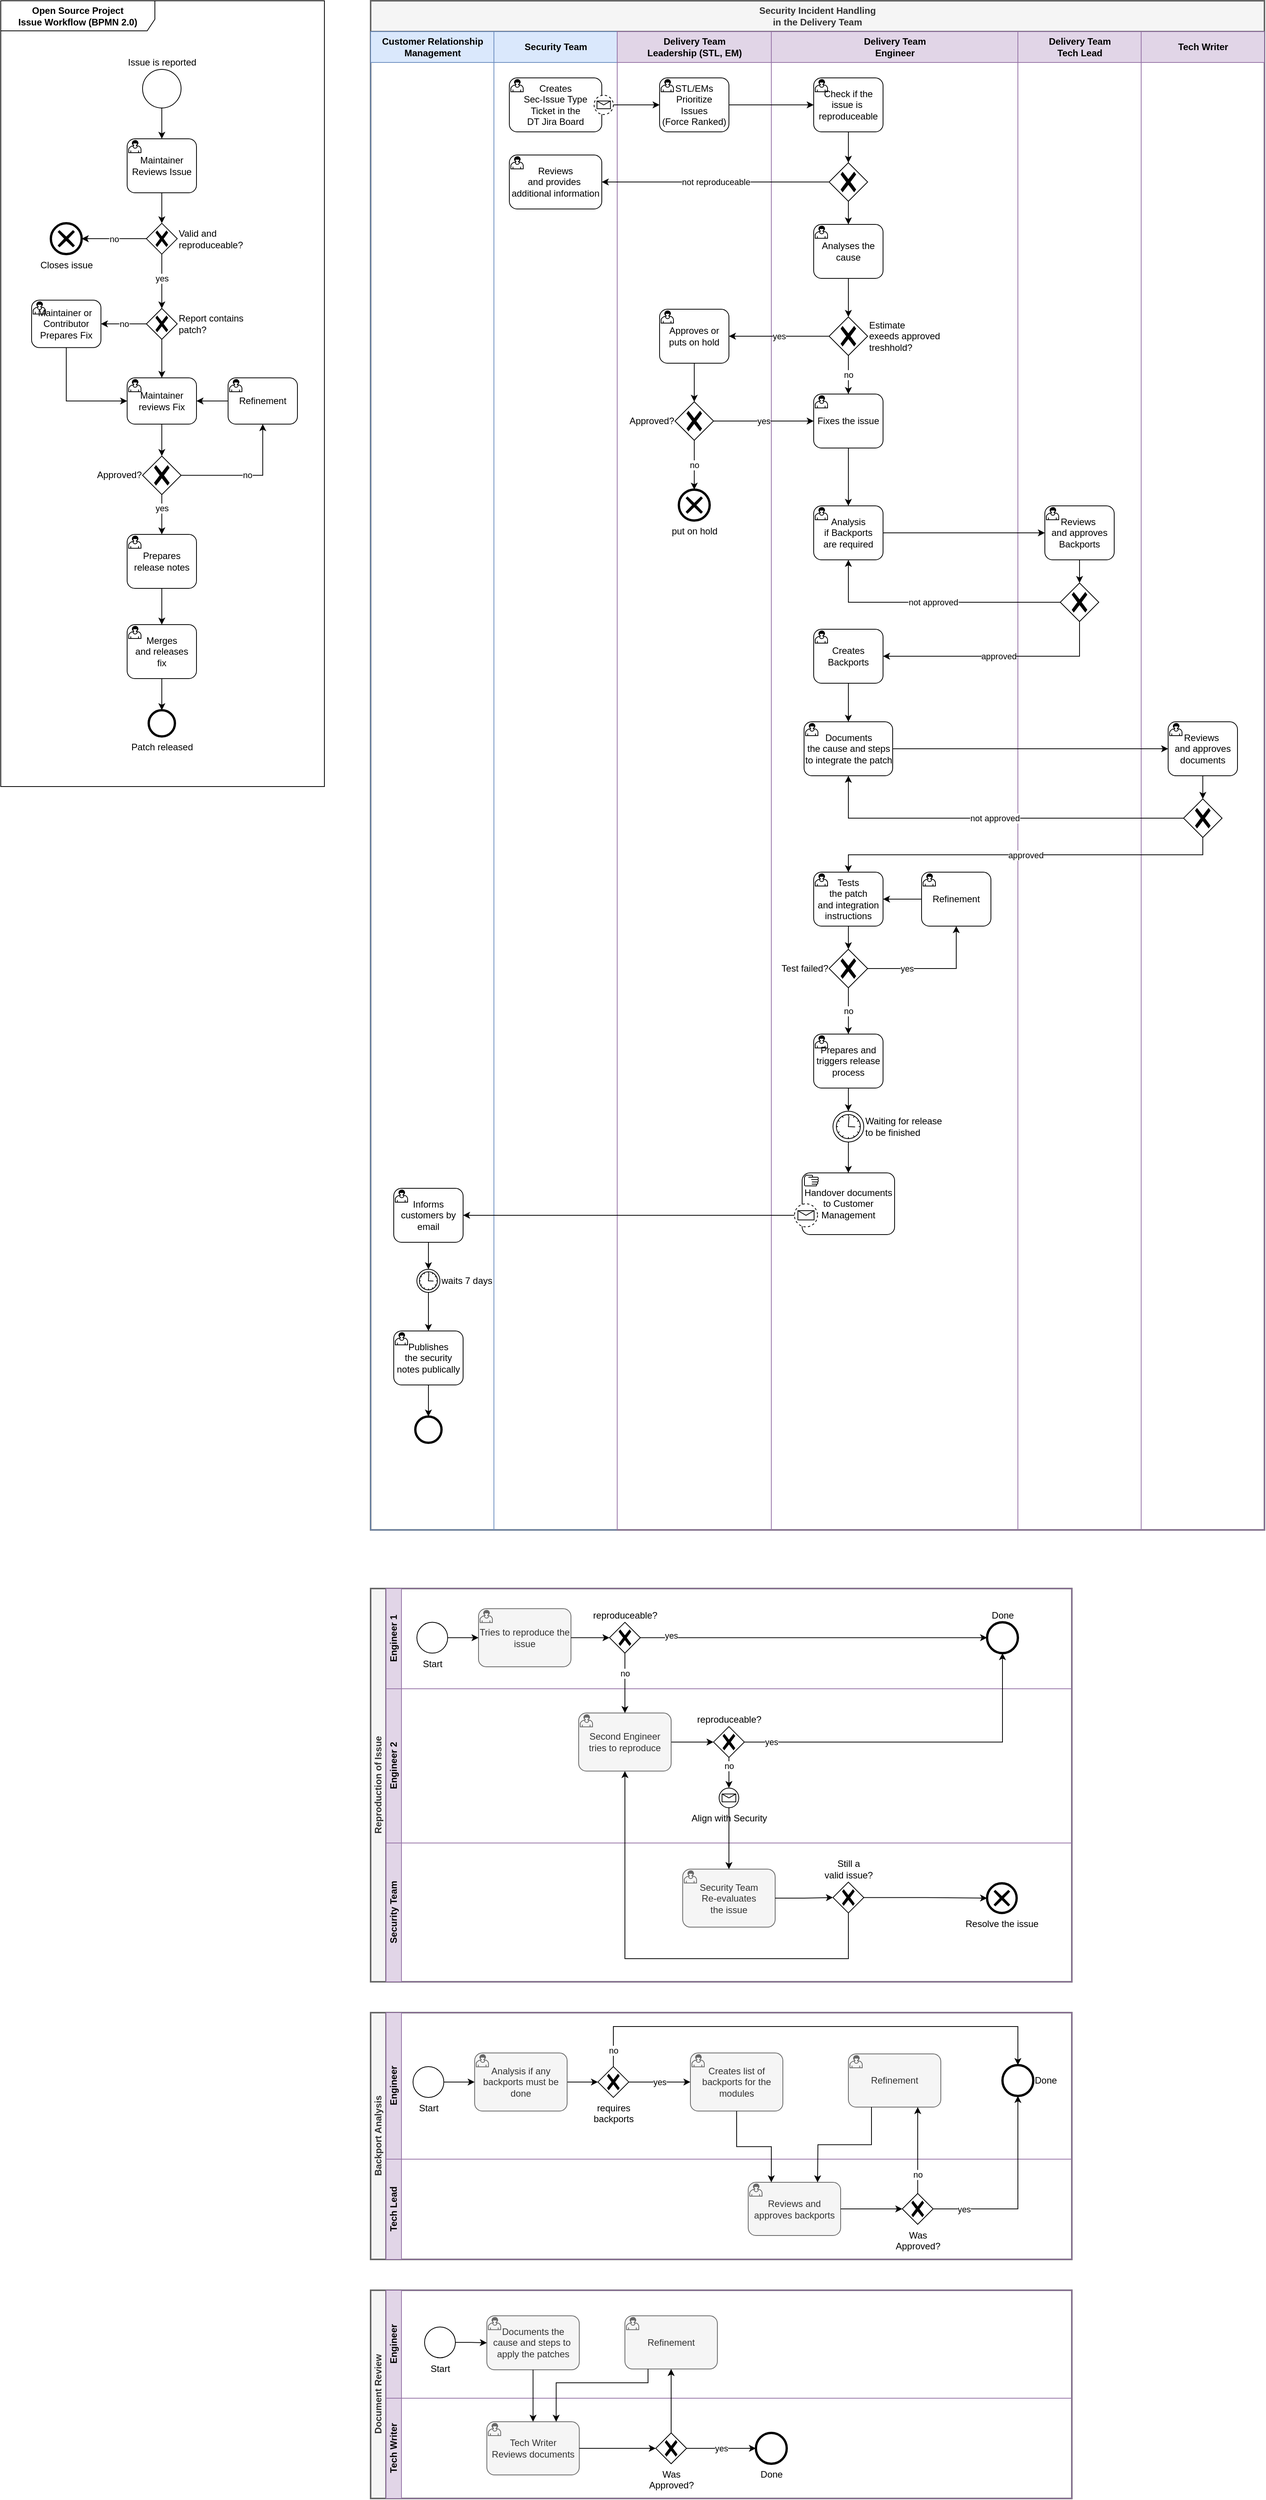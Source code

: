 <mxfile version="22.1.2" type="device">
  <diagram name="Page-1" id="8BtqknEd99RjEsPfAX1L">
    <mxGraphModel dx="3290" dy="1407" grid="1" gridSize="10" guides="1" tooltips="1" connect="1" arrows="1" fold="1" page="1" pageScale="1" pageWidth="850" pageHeight="1100" math="0" shadow="0">
      <root>
        <mxCell id="0" />
        <mxCell id="1" parent="0" />
        <mxCell id="ATo4ZZnYh2C9gaN8MMUS-18" value="Security Incident Handling&lt;br&gt;in the Delivery Team" style="swimlane;html=1;childLayout=stackLayout;resizeParent=1;resizeParentMax=0;startSize=40;whiteSpace=wrap;fillColor=#f5f5f5;fontColor=#333333;strokeColor=#666666;strokeWidth=2;" parent="1" vertex="1">
          <mxGeometry x="-140" y="21" width="1160" height="1983" as="geometry" />
        </mxCell>
        <mxCell id="ATo4ZZnYh2C9gaN8MMUS-52" value="Customer Relationship&lt;br&gt;Management" style="swimlane;html=1;startSize=40;fillColor=#dae8fc;strokeColor=#6c8ebf;" parent="ATo4ZZnYh2C9gaN8MMUS-18" vertex="1">
          <mxGeometry y="40" width="160" height="1943" as="geometry" />
        </mxCell>
        <mxCell id="ATo4ZZnYh2C9gaN8MMUS-142" value="" style="points=[[0.145,0.145,0],[0.5,0,0],[0.855,0.145,0],[1,0.5,0],[0.855,0.855,0],[0.5,1,0],[0.145,0.855,0],[0,0.5,0]];shape=mxgraph.bpmn.event;html=1;verticalLabelPosition=bottom;labelBackgroundColor=#ffffff;verticalAlign=top;align=center;perimeter=ellipsePerimeter;outlineConnect=0;aspect=fixed;outline=end;symbol=terminate2;" parent="ATo4ZZnYh2C9gaN8MMUS-52" vertex="1">
          <mxGeometry x="58" y="1796" width="34" height="34" as="geometry" />
        </mxCell>
        <mxCell id="ATo4ZZnYh2C9gaN8MMUS-19" value="Security Team&lt;br&gt;" style="swimlane;html=1;startSize=40;fillColor=#dae8fc;strokeColor=#6c8ebf;" parent="ATo4ZZnYh2C9gaN8MMUS-18" vertex="1">
          <mxGeometry x="160" y="40" width="160" height="1943" as="geometry" />
        </mxCell>
        <mxCell id="ATo4ZZnYh2C9gaN8MMUS-29" value="Creates&lt;br&gt;Sec-Issue Type&lt;br&gt;Ticket in the&lt;br&gt;DT Jira Board" style="points=[[0.25,0,0],[0.5,0,0],[0.75,0,0],[1,0.25,0],[1,0.5,0],[1,0.75,0],[0.75,1,0],[0.5,1,0],[0.25,1,0],[0,0.75,0],[0,0.5,0],[0,0.25,0]];shape=mxgraph.bpmn.task;whiteSpace=wrap;rectStyle=rounded;size=10;html=1;container=1;expand=0;collapsible=0;taskMarker=user;" parent="ATo4ZZnYh2C9gaN8MMUS-19" vertex="1">
          <mxGeometry x="20" y="60" width="120" height="70" as="geometry" />
        </mxCell>
        <mxCell id="ATo4ZZnYh2C9gaN8MMUS-164" value="" style="points=[[0.145,0.145,0],[0.5,0,0],[0.855,0.145,0],[1,0.5,0],[0.855,0.855,0],[0.5,1,0],[0.145,0.855,0],[0,0.5,0]];shape=mxgraph.bpmn.event;html=1;verticalLabelPosition=bottom;labelBackgroundColor=#ffffff;verticalAlign=top;align=center;perimeter=ellipsePerimeter;outlineConnect=0;aspect=fixed;outline=eventNonint;symbol=message;" parent="ATo4ZZnYh2C9gaN8MMUS-29" vertex="1">
          <mxGeometry x="110" y="22.5" width="25" height="25" as="geometry" />
        </mxCell>
        <mxCell id="ATo4ZZnYh2C9gaN8MMUS-166" value="Reviews&lt;br&gt;and provides&amp;nbsp;&lt;br&gt;additional information" style="points=[[0.25,0,0],[0.5,0,0],[0.75,0,0],[1,0.25,0],[1,0.5,0],[1,0.75,0],[0.75,1,0],[0.5,1,0],[0.25,1,0],[0,0.75,0],[0,0.5,0],[0,0.25,0]];shape=mxgraph.bpmn.task;whiteSpace=wrap;rectStyle=rounded;size=10;html=1;container=1;expand=0;collapsible=0;taskMarker=user;" parent="ATo4ZZnYh2C9gaN8MMUS-19" vertex="1">
          <mxGeometry x="20" y="160" width="120" height="70" as="geometry" />
        </mxCell>
        <mxCell id="ATo4ZZnYh2C9gaN8MMUS-20" value="Delivery Team&lt;br&gt;Leadership (STL, EM)" style="swimlane;html=1;startSize=40;fillColor=#e1d5e7;strokeColor=#9673a6;" parent="ATo4ZZnYh2C9gaN8MMUS-18" vertex="1">
          <mxGeometry x="320" y="40" width="200" height="1943" as="geometry" />
        </mxCell>
        <mxCell id="ATo4ZZnYh2C9gaN8MMUS-23" value="STL/EMs&lt;br&gt;Prioritize&lt;br&gt;Issues&lt;br&gt;(Force Ranked)" style="points=[[0.25,0,0],[0.5,0,0],[0.75,0,0],[1,0.25,0],[1,0.5,0],[1,0.75,0],[0.75,1,0],[0.5,1,0],[0.25,1,0],[0,0.75,0],[0,0.5,0],[0,0.25,0]];shape=mxgraph.bpmn.task;whiteSpace=wrap;rectStyle=rounded;size=10;html=1;container=1;expand=0;collapsible=0;taskMarker=user;" parent="ATo4ZZnYh2C9gaN8MMUS-20" vertex="1">
          <mxGeometry x="55" y="60" width="90" height="70" as="geometry" />
        </mxCell>
        <mxCell id="ATo4ZZnYh2C9gaN8MMUS-95" value="Approves or&lt;br&gt;puts on hold" style="points=[[0.25,0,0],[0.5,0,0],[0.75,0,0],[1,0.25,0],[1,0.5,0],[1,0.75,0],[0.75,1,0],[0.5,1,0],[0.25,1,0],[0,0.75,0],[0,0.5,0],[0,0.25,0]];shape=mxgraph.bpmn.task;whiteSpace=wrap;rectStyle=rounded;size=10;html=1;container=1;expand=0;collapsible=0;taskMarker=user;" parent="ATo4ZZnYh2C9gaN8MMUS-20" vertex="1">
          <mxGeometry x="55" y="360" width="90" height="70" as="geometry" />
        </mxCell>
        <mxCell id="ATo4ZZnYh2C9gaN8MMUS-97" value="Approved?" style="points=[[0.25,0.25,0],[0.5,0,0],[0.75,0.25,0],[1,0.5,0],[0.75,0.75,0],[0.5,1,0],[0.25,0.75,0],[0,0.5,0]];shape=mxgraph.bpmn.gateway2;html=1;verticalLabelPosition=middle;labelBackgroundColor=#ffffff;verticalAlign=middle;align=right;perimeter=rhombusPerimeter;outlineConnect=0;outline=none;symbol=none;gwType=exclusive;labelPosition=left;" parent="ATo4ZZnYh2C9gaN8MMUS-20" vertex="1">
          <mxGeometry x="75" y="480" width="50" height="50" as="geometry" />
        </mxCell>
        <mxCell id="ATo4ZZnYh2C9gaN8MMUS-98" style="edgeStyle=orthogonalEdgeStyle;rounded=0;orthogonalLoop=1;jettySize=auto;html=1;exitX=0.5;exitY=1;exitDx=0;exitDy=0;exitPerimeter=0;entryX=0.5;entryY=0;entryDx=0;entryDy=0;entryPerimeter=0;" parent="ATo4ZZnYh2C9gaN8MMUS-20" source="ATo4ZZnYh2C9gaN8MMUS-95" target="ATo4ZZnYh2C9gaN8MMUS-97" edge="1">
          <mxGeometry relative="1" as="geometry" />
        </mxCell>
        <mxCell id="ATo4ZZnYh2C9gaN8MMUS-101" value="put on hold" style="points=[[0.145,0.145,0],[0.5,0,0],[0.855,0.145,0],[1,0.5,0],[0.855,0.855,0],[0.5,1,0],[0.145,0.855,0],[0,0.5,0]];shape=mxgraph.bpmn.event;html=1;verticalLabelPosition=bottom;labelBackgroundColor=#ffffff;verticalAlign=top;align=center;perimeter=ellipsePerimeter;outlineConnect=0;aspect=fixed;outline=end;symbol=cancel;" parent="ATo4ZZnYh2C9gaN8MMUS-20" vertex="1">
          <mxGeometry x="80" y="594" width="40" height="40" as="geometry" />
        </mxCell>
        <mxCell id="ATo4ZZnYh2C9gaN8MMUS-103" value="no" style="edgeStyle=orthogonalEdgeStyle;rounded=0;orthogonalLoop=1;jettySize=auto;html=1;exitX=0.5;exitY=1;exitDx=0;exitDy=0;exitPerimeter=0;entryX=0.5;entryY=0;entryDx=0;entryDy=0;entryPerimeter=0;" parent="ATo4ZZnYh2C9gaN8MMUS-20" source="ATo4ZZnYh2C9gaN8MMUS-97" target="ATo4ZZnYh2C9gaN8MMUS-101" edge="1">
          <mxGeometry relative="1" as="geometry" />
        </mxCell>
        <mxCell id="ATo4ZZnYh2C9gaN8MMUS-21" value="Delivery Team&lt;br&gt;Engineer" style="swimlane;html=1;startSize=40;fillColor=#e1d5e7;strokeColor=#9673a6;" parent="ATo4ZZnYh2C9gaN8MMUS-18" vertex="1">
          <mxGeometry x="520" y="40" width="320" height="1943" as="geometry" />
        </mxCell>
        <mxCell id="ATo4ZZnYh2C9gaN8MMUS-25" value="Check if the issue is&amp;nbsp;&lt;br&gt;reproduceable" style="points=[[0.25,0,0],[0.5,0,0],[0.75,0,0],[1,0.25,0],[1,0.5,0],[1,0.75,0],[0.75,1,0],[0.5,1,0],[0.25,1,0],[0,0.75,0],[0,0.5,0],[0,0.25,0]];shape=mxgraph.bpmn.task;whiteSpace=wrap;rectStyle=rounded;size=10;html=1;container=1;expand=0;collapsible=0;taskMarker=user;" parent="ATo4ZZnYh2C9gaN8MMUS-21" vertex="1">
          <mxGeometry x="55" y="60" width="90" height="70" as="geometry" />
        </mxCell>
        <mxCell id="ATo4ZZnYh2C9gaN8MMUS-27" value="" style="points=[[0.25,0.25,0],[0.5,0,0],[0.75,0.25,0],[1,0.5,0],[0.75,0.75,0],[0.5,1,0],[0.25,0.75,0],[0,0.5,0]];shape=mxgraph.bpmn.gateway2;html=1;verticalLabelPosition=bottom;labelBackgroundColor=#ffffff;verticalAlign=top;align=center;perimeter=rhombusPerimeter;outlineConnect=0;outline=none;symbol=none;gwType=exclusive;" parent="ATo4ZZnYh2C9gaN8MMUS-21" vertex="1">
          <mxGeometry x="75" y="170" width="50" height="50" as="geometry" />
        </mxCell>
        <mxCell id="ATo4ZZnYh2C9gaN8MMUS-28" style="edgeStyle=orthogonalEdgeStyle;rounded=0;orthogonalLoop=1;jettySize=auto;html=1;exitX=0.5;exitY=1;exitDx=0;exitDy=0;exitPerimeter=0;entryX=0.5;entryY=0;entryDx=0;entryDy=0;entryPerimeter=0;" parent="ATo4ZZnYh2C9gaN8MMUS-21" source="ATo4ZZnYh2C9gaN8MMUS-25" target="ATo4ZZnYh2C9gaN8MMUS-27" edge="1">
          <mxGeometry relative="1" as="geometry" />
        </mxCell>
        <mxCell id="ATo4ZZnYh2C9gaN8MMUS-34" value="Analysis&lt;br&gt;if&amp;nbsp;Backports&lt;br&gt;are required" style="points=[[0.25,0,0],[0.5,0,0],[0.75,0,0],[1,0.25,0],[1,0.5,0],[1,0.75,0],[0.75,1,0],[0.5,1,0],[0.25,1,0],[0,0.75,0],[0,0.5,0],[0,0.25,0]];shape=mxgraph.bpmn.task;whiteSpace=wrap;rectStyle=rounded;size=10;html=1;container=1;expand=0;collapsible=0;taskMarker=user;" parent="ATo4ZZnYh2C9gaN8MMUS-21" vertex="1">
          <mxGeometry x="55" y="615" width="90" height="70" as="geometry" />
        </mxCell>
        <mxCell id="ATo4ZZnYh2C9gaN8MMUS-38" value="Analyses the&lt;br&gt;cause" style="points=[[0.25,0,0],[0.5,0,0],[0.75,0,0],[1,0.25,0],[1,0.5,0],[1,0.75,0],[0.75,1,0],[0.5,1,0],[0.25,1,0],[0,0.75,0],[0,0.5,0],[0,0.25,0]];shape=mxgraph.bpmn.task;whiteSpace=wrap;rectStyle=rounded;size=10;html=1;container=1;expand=0;collapsible=0;taskMarker=user;" parent="ATo4ZZnYh2C9gaN8MMUS-21" vertex="1">
          <mxGeometry x="55" y="250" width="90" height="70" as="geometry" />
        </mxCell>
        <mxCell id="ATo4ZZnYh2C9gaN8MMUS-39" style="edgeStyle=orthogonalEdgeStyle;rounded=0;orthogonalLoop=1;jettySize=auto;html=1;exitX=0.5;exitY=1;exitDx=0;exitDy=0;exitPerimeter=0;entryX=0.5;entryY=0;entryDx=0;entryDy=0;entryPerimeter=0;" parent="ATo4ZZnYh2C9gaN8MMUS-21" source="ATo4ZZnYh2C9gaN8MMUS-27" target="ATo4ZZnYh2C9gaN8MMUS-38" edge="1">
          <mxGeometry relative="1" as="geometry" />
        </mxCell>
        <mxCell id="ATo4ZZnYh2C9gaN8MMUS-40" value="Documents&lt;br&gt;the cause and steps to integrate the patch" style="points=[[0.25,0,0],[0.5,0,0],[0.75,0,0],[1,0.25,0],[1,0.5,0],[1,0.75,0],[0.75,1,0],[0.5,1,0],[0.25,1,0],[0,0.75,0],[0,0.5,0],[0,0.25,0]];shape=mxgraph.bpmn.task;whiteSpace=wrap;rectStyle=rounded;size=10;html=1;container=1;expand=0;collapsible=0;taskMarker=user;" parent="ATo4ZZnYh2C9gaN8MMUS-21" vertex="1">
          <mxGeometry x="42.5" y="895" width="115" height="70" as="geometry" />
        </mxCell>
        <mxCell id="ATo4ZZnYh2C9gaN8MMUS-75" style="edgeStyle=orthogonalEdgeStyle;rounded=0;orthogonalLoop=1;jettySize=auto;html=1;exitX=0.5;exitY=1;exitDx=0;exitDy=0;exitPerimeter=0;" parent="ATo4ZZnYh2C9gaN8MMUS-21" source="ATo4ZZnYh2C9gaN8MMUS-72" target="ATo4ZZnYh2C9gaN8MMUS-40" edge="1">
          <mxGeometry relative="1" as="geometry" />
        </mxCell>
        <mxCell id="ATo4ZZnYh2C9gaN8MMUS-72" value="Creates&lt;br&gt;Backports" style="points=[[0.25,0,0],[0.5,0,0],[0.75,0,0],[1,0.25,0],[1,0.5,0],[1,0.75,0],[0.75,1,0],[0.5,1,0],[0.25,1,0],[0,0.75,0],[0,0.5,0],[0,0.25,0]];shape=mxgraph.bpmn.task;whiteSpace=wrap;rectStyle=rounded;size=10;html=1;container=1;expand=0;collapsible=0;taskMarker=user;" parent="ATo4ZZnYh2C9gaN8MMUS-21" vertex="1">
          <mxGeometry x="55" y="775" width="90" height="70" as="geometry" />
        </mxCell>
        <mxCell id="ATo4ZZnYh2C9gaN8MMUS-105" value="no" style="edgeStyle=orthogonalEdgeStyle;rounded=0;orthogonalLoop=1;jettySize=auto;html=1;exitX=0.5;exitY=1;exitDx=0;exitDy=0;exitPerimeter=0;" parent="ATo4ZZnYh2C9gaN8MMUS-21" source="ATo4ZZnYh2C9gaN8MMUS-93" target="ATo4ZZnYh2C9gaN8MMUS-104" edge="1">
          <mxGeometry relative="1" as="geometry" />
        </mxCell>
        <mxCell id="ATo4ZZnYh2C9gaN8MMUS-93" value="Estimate&lt;br&gt;exeeds approved&lt;br&gt;treshhold?" style="points=[[0.25,0.25,0],[0.5,0,0],[0.75,0.25,0],[1,0.5,0],[0.75,0.75,0],[0.5,1,0],[0.25,0.75,0],[0,0.5,0]];shape=mxgraph.bpmn.gateway2;html=1;verticalLabelPosition=middle;labelBackgroundColor=#ffffff;verticalAlign=middle;align=left;perimeter=rhombusPerimeter;outlineConnect=0;outline=none;symbol=none;gwType=exclusive;labelPosition=right;" parent="ATo4ZZnYh2C9gaN8MMUS-21" vertex="1">
          <mxGeometry x="75" y="370" width="50" height="50" as="geometry" />
        </mxCell>
        <mxCell id="ATo4ZZnYh2C9gaN8MMUS-94" style="edgeStyle=orthogonalEdgeStyle;rounded=0;orthogonalLoop=1;jettySize=auto;html=1;exitX=0.5;exitY=1;exitDx=0;exitDy=0;exitPerimeter=0;" parent="ATo4ZZnYh2C9gaN8MMUS-21" source="ATo4ZZnYh2C9gaN8MMUS-38" target="ATo4ZZnYh2C9gaN8MMUS-93" edge="1">
          <mxGeometry relative="1" as="geometry" />
        </mxCell>
        <mxCell id="ATo4ZZnYh2C9gaN8MMUS-104" value="Fixes the issue" style="points=[[0.25,0,0],[0.5,0,0],[0.75,0,0],[1,0.25,0],[1,0.5,0],[1,0.75,0],[0.75,1,0],[0.5,1,0],[0.25,1,0],[0,0.75,0],[0,0.5,0],[0,0.25,0]];shape=mxgraph.bpmn.task;whiteSpace=wrap;rectStyle=rounded;size=10;html=1;container=1;expand=0;collapsible=0;taskMarker=user;" parent="ATo4ZZnYh2C9gaN8MMUS-21" vertex="1">
          <mxGeometry x="55" y="470" width="90" height="70" as="geometry" />
        </mxCell>
        <mxCell id="ATo4ZZnYh2C9gaN8MMUS-106" style="edgeStyle=orthogonalEdgeStyle;rounded=0;orthogonalLoop=1;jettySize=auto;html=1;exitX=0.5;exitY=1;exitDx=0;exitDy=0;exitPerimeter=0;entryX=0.5;entryY=0;entryDx=0;entryDy=0;entryPerimeter=0;" parent="ATo4ZZnYh2C9gaN8MMUS-21" source="ATo4ZZnYh2C9gaN8MMUS-104" target="ATo4ZZnYh2C9gaN8MMUS-34" edge="1">
          <mxGeometry relative="1" as="geometry" />
        </mxCell>
        <mxCell id="ATo4ZZnYh2C9gaN8MMUS-85" value="Informs customers by email" style="points=[[0.25,0,0],[0.5,0,0],[0.75,0,0],[1,0.25,0],[1,0.5,0],[1,0.75,0],[0.75,1,0],[0.5,1,0],[0.25,1,0],[0,0.75,0],[0,0.5,0],[0,0.25,0]];shape=mxgraph.bpmn.task;whiteSpace=wrap;rectStyle=rounded;size=10;html=1;container=1;expand=0;collapsible=0;taskMarker=user;" parent="ATo4ZZnYh2C9gaN8MMUS-21" vertex="1">
          <mxGeometry x="-490" y="1500" width="90" height="70" as="geometry" />
        </mxCell>
        <mxCell id="ATo4ZZnYh2C9gaN8MMUS-108" value="waits 7 days" style="points=[[0.145,0.145,0],[0.5,0,0],[0.855,0.145,0],[1,0.5,0],[0.855,0.855,0],[0.5,1,0],[0.145,0.855,0],[0,0.5,0]];shape=mxgraph.bpmn.event;html=1;verticalLabelPosition=middle;labelBackgroundColor=#ffffff;verticalAlign=middle;align=left;perimeter=ellipsePerimeter;outlineConnect=0;aspect=fixed;outline=standard;symbol=timer;labelPosition=right;labelBorderColor=none;" parent="ATo4ZZnYh2C9gaN8MMUS-21" vertex="1">
          <mxGeometry x="-460" y="1605" width="30" height="30" as="geometry" />
        </mxCell>
        <mxCell id="ATo4ZZnYh2C9gaN8MMUS-109" style="edgeStyle=orthogonalEdgeStyle;rounded=0;orthogonalLoop=1;jettySize=auto;html=1;exitX=0.5;exitY=1;exitDx=0;exitDy=0;exitPerimeter=0;entryX=0.5;entryY=0;entryDx=0;entryDy=0;entryPerimeter=0;" parent="ATo4ZZnYh2C9gaN8MMUS-21" source="ATo4ZZnYh2C9gaN8MMUS-85" target="ATo4ZZnYh2C9gaN8MMUS-108" edge="1">
          <mxGeometry relative="1" as="geometry" />
        </mxCell>
        <mxCell id="ATo4ZZnYh2C9gaN8MMUS-110" value="Publishes&lt;br&gt;the security&lt;br&gt;notes publically" style="points=[[0.25,0,0],[0.5,0,0],[0.75,0,0],[1,0.25,0],[1,0.5,0],[1,0.75,0],[0.75,1,0],[0.5,1,0],[0.25,1,0],[0,0.75,0],[0,0.5,0],[0,0.25,0]];shape=mxgraph.bpmn.task;whiteSpace=wrap;rectStyle=rounded;size=10;html=1;container=1;expand=0;collapsible=0;taskMarker=user;" parent="ATo4ZZnYh2C9gaN8MMUS-21" vertex="1">
          <mxGeometry x="-490" y="1685" width="90" height="70" as="geometry" />
        </mxCell>
        <mxCell id="ATo4ZZnYh2C9gaN8MMUS-111" style="edgeStyle=orthogonalEdgeStyle;rounded=0;orthogonalLoop=1;jettySize=auto;html=1;exitX=0.5;exitY=1;exitDx=0;exitDy=0;exitPerimeter=0;entryX=0.5;entryY=0;entryDx=0;entryDy=0;entryPerimeter=0;" parent="ATo4ZZnYh2C9gaN8MMUS-21" source="ATo4ZZnYh2C9gaN8MMUS-108" target="ATo4ZZnYh2C9gaN8MMUS-110" edge="1">
          <mxGeometry relative="1" as="geometry" />
        </mxCell>
        <mxCell id="ATo4ZZnYh2C9gaN8MMUS-81" value="Handover documents&lt;br&gt;to Customer Management" style="points=[[0.25,0,0],[0.5,0,0],[0.75,0,0],[1,0.25,0],[1,0.5,0],[1,0.75,0],[0.75,1,0],[0.5,1,0],[0.25,1,0],[0,0.75,0],[0,0.5,0],[0,0.25,0]];shape=mxgraph.bpmn.task;whiteSpace=wrap;rectStyle=rounded;size=10;html=1;container=1;expand=0;collapsible=0;taskMarker=manual;" parent="ATo4ZZnYh2C9gaN8MMUS-21" vertex="1">
          <mxGeometry x="40" y="1480" width="120" height="80" as="geometry" />
        </mxCell>
        <mxCell id="ATo4ZZnYh2C9gaN8MMUS-92" value="" style="points=[[0.145,0.145,0],[0.5,0,0],[0.855,0.145,0],[1,0.5,0],[0.855,0.855,0],[0.5,1,0],[0.145,0.855,0],[0,0.5,0]];shape=mxgraph.bpmn.event;html=1;verticalLabelPosition=bottom;labelBackgroundColor=#ffffff;verticalAlign=top;align=center;perimeter=ellipsePerimeter;outlineConnect=0;aspect=fixed;outline=eventNonint;symbol=message;" parent="ATo4ZZnYh2C9gaN8MMUS-21" vertex="1">
          <mxGeometry x="30" y="1520" width="30" height="30" as="geometry" />
        </mxCell>
        <mxCell id="ATo4ZZnYh2C9gaN8MMUS-86" style="edgeStyle=orthogonalEdgeStyle;rounded=0;orthogonalLoop=1;jettySize=auto;html=1;exitX=0;exitY=0.5;exitDx=0;exitDy=0;exitPerimeter=0;entryX=1;entryY=0.5;entryDx=0;entryDy=0;entryPerimeter=0;" parent="ATo4ZZnYh2C9gaN8MMUS-21" source="ATo4ZZnYh2C9gaN8MMUS-92" target="ATo4ZZnYh2C9gaN8MMUS-85" edge="1">
          <mxGeometry relative="1" as="geometry" />
        </mxCell>
        <mxCell id="ATo4ZZnYh2C9gaN8MMUS-113" value="Tests&lt;br&gt;the patch&lt;br&gt;and integration&lt;br&gt;instructions" style="points=[[0.25,0,0],[0.5,0,0],[0.75,0,0],[1,0.25,0],[1,0.5,0],[1,0.75,0],[0.75,1,0],[0.5,1,0],[0.25,1,0],[0,0.75,0],[0,0.5,0],[0,0.25,0]];shape=mxgraph.bpmn.task;whiteSpace=wrap;rectStyle=rounded;size=10;html=1;container=1;expand=0;collapsible=0;taskMarker=user;" parent="ATo4ZZnYh2C9gaN8MMUS-21" vertex="1">
          <mxGeometry x="55" y="1090" width="90" height="70" as="geometry" />
        </mxCell>
        <mxCell id="ATo4ZZnYh2C9gaN8MMUS-114" value="Test failed?" style="points=[[0.25,0.25,0],[0.5,0,0],[0.75,0.25,0],[1,0.5,0],[0.75,0.75,0],[0.5,1,0],[0.25,0.75,0],[0,0.5,0]];shape=mxgraph.bpmn.gateway2;html=1;verticalLabelPosition=middle;labelBackgroundColor=#ffffff;verticalAlign=middle;align=right;perimeter=rhombusPerimeter;outlineConnect=0;outline=none;symbol=none;gwType=exclusive;labelPosition=left;" parent="ATo4ZZnYh2C9gaN8MMUS-21" vertex="1">
          <mxGeometry x="75" y="1190" width="50" height="50" as="geometry" />
        </mxCell>
        <mxCell id="ATo4ZZnYh2C9gaN8MMUS-115" style="edgeStyle=orthogonalEdgeStyle;rounded=0;orthogonalLoop=1;jettySize=auto;html=1;exitX=0.5;exitY=1;exitDx=0;exitDy=0;exitPerimeter=0;entryX=0.5;entryY=0;entryDx=0;entryDy=0;entryPerimeter=0;" parent="ATo4ZZnYh2C9gaN8MMUS-21" source="ATo4ZZnYh2C9gaN8MMUS-113" target="ATo4ZZnYh2C9gaN8MMUS-114" edge="1">
          <mxGeometry relative="1" as="geometry" />
        </mxCell>
        <mxCell id="ATo4ZZnYh2C9gaN8MMUS-118" style="edgeStyle=orthogonalEdgeStyle;rounded=0;orthogonalLoop=1;jettySize=auto;html=1;exitX=0;exitY=0.5;exitDx=0;exitDy=0;exitPerimeter=0;" parent="ATo4ZZnYh2C9gaN8MMUS-21" source="ATo4ZZnYh2C9gaN8MMUS-117" target="ATo4ZZnYh2C9gaN8MMUS-113" edge="1">
          <mxGeometry relative="1" as="geometry" />
        </mxCell>
        <mxCell id="ATo4ZZnYh2C9gaN8MMUS-117" value="Refinement" style="points=[[0.25,0,0],[0.5,0,0],[0.75,0,0],[1,0.25,0],[1,0.5,0],[1,0.75,0],[0.75,1,0],[0.5,1,0],[0.25,1,0],[0,0.75,0],[0,0.5,0],[0,0.25,0]];shape=mxgraph.bpmn.task;whiteSpace=wrap;rectStyle=rounded;size=10;html=1;container=1;expand=0;collapsible=0;taskMarker=user;" parent="ATo4ZZnYh2C9gaN8MMUS-21" vertex="1">
          <mxGeometry x="195" y="1090" width="90" height="70" as="geometry" />
        </mxCell>
        <mxCell id="ATo4ZZnYh2C9gaN8MMUS-116" value="yes" style="edgeStyle=orthogonalEdgeStyle;rounded=0;orthogonalLoop=1;jettySize=auto;html=1;exitX=1;exitY=0.5;exitDx=0;exitDy=0;exitPerimeter=0;entryX=0.5;entryY=1;entryDx=0;entryDy=0;entryPerimeter=0;" parent="ATo4ZZnYh2C9gaN8MMUS-21" source="ATo4ZZnYh2C9gaN8MMUS-114" target="ATo4ZZnYh2C9gaN8MMUS-117" edge="1">
          <mxGeometry x="-0.4" relative="1" as="geometry">
            <mxPoint x="-45" y="1200" as="targetPoint" />
            <mxPoint as="offset" />
          </mxGeometry>
        </mxCell>
        <mxCell id="ATo4ZZnYh2C9gaN8MMUS-119" value="Prepares and triggers release&lt;br&gt;process" style="points=[[0.25,0,0],[0.5,0,0],[0.75,0,0],[1,0.25,0],[1,0.5,0],[1,0.75,0],[0.75,1,0],[0.5,1,0],[0.25,1,0],[0,0.75,0],[0,0.5,0],[0,0.25,0]];shape=mxgraph.bpmn.task;whiteSpace=wrap;rectStyle=rounded;size=10;html=1;container=1;expand=0;collapsible=0;taskMarker=user;" parent="ATo4ZZnYh2C9gaN8MMUS-21" vertex="1">
          <mxGeometry x="55" y="1300" width="90" height="70" as="geometry" />
        </mxCell>
        <mxCell id="ATo4ZZnYh2C9gaN8MMUS-120" value="no" style="edgeStyle=orthogonalEdgeStyle;rounded=0;orthogonalLoop=1;jettySize=auto;html=1;exitX=0.5;exitY=1;exitDx=0;exitDy=0;exitPerimeter=0;" parent="ATo4ZZnYh2C9gaN8MMUS-21" source="ATo4ZZnYh2C9gaN8MMUS-114" target="ATo4ZZnYh2C9gaN8MMUS-119" edge="1">
          <mxGeometry relative="1" as="geometry" />
        </mxCell>
        <mxCell id="ATo4ZZnYh2C9gaN8MMUS-122" value="Waiting for release&lt;br&gt;to be finished" style="points=[[0.145,0.145,0],[0.5,0,0],[0.855,0.145,0],[1,0.5,0],[0.855,0.855,0],[0.5,1,0],[0.145,0.855,0],[0,0.5,0]];shape=mxgraph.bpmn.event;html=1;verticalLabelPosition=middle;labelBackgroundColor=#ffffff;verticalAlign=middle;align=left;perimeter=ellipsePerimeter;outlineConnect=0;aspect=fixed;outline=standard;symbol=timer;labelPosition=right;" parent="ATo4ZZnYh2C9gaN8MMUS-21" vertex="1">
          <mxGeometry x="80" y="1400" width="40" height="40" as="geometry" />
        </mxCell>
        <mxCell id="ATo4ZZnYh2C9gaN8MMUS-123" style="edgeStyle=orthogonalEdgeStyle;rounded=0;orthogonalLoop=1;jettySize=auto;html=1;exitX=0.5;exitY=1;exitDx=0;exitDy=0;exitPerimeter=0;entryX=0.5;entryY=0;entryDx=0;entryDy=0;entryPerimeter=0;" parent="ATo4ZZnYh2C9gaN8MMUS-21" source="ATo4ZZnYh2C9gaN8MMUS-119" target="ATo4ZZnYh2C9gaN8MMUS-122" edge="1">
          <mxGeometry relative="1" as="geometry" />
        </mxCell>
        <mxCell id="ATo4ZZnYh2C9gaN8MMUS-124" style="edgeStyle=orthogonalEdgeStyle;rounded=0;orthogonalLoop=1;jettySize=auto;html=1;exitX=0.5;exitY=1;exitDx=0;exitDy=0;exitPerimeter=0;entryX=0.5;entryY=0;entryDx=0;entryDy=0;entryPerimeter=0;" parent="ATo4ZZnYh2C9gaN8MMUS-21" source="ATo4ZZnYh2C9gaN8MMUS-122" target="ATo4ZZnYh2C9gaN8MMUS-81" edge="1">
          <mxGeometry relative="1" as="geometry" />
        </mxCell>
        <mxCell id="ATo4ZZnYh2C9gaN8MMUS-22" value="Delivery Team&lt;br&gt;Tech Lead" style="swimlane;html=1;startSize=40;fillColor=#e1d5e7;strokeColor=#9673a6;" parent="ATo4ZZnYh2C9gaN8MMUS-18" vertex="1">
          <mxGeometry x="840" y="40" width="160" height="1943" as="geometry" />
        </mxCell>
        <mxCell id="ATo4ZZnYh2C9gaN8MMUS-35" value="Reviews&amp;nbsp;&lt;br&gt;and approves&lt;br&gt;Backports" style="points=[[0.25,0,0],[0.5,0,0],[0.75,0,0],[1,0.25,0],[1,0.5,0],[1,0.75,0],[0.75,1,0],[0.5,1,0],[0.25,1,0],[0,0.75,0],[0,0.5,0],[0,0.25,0]];shape=mxgraph.bpmn.task;whiteSpace=wrap;rectStyle=rounded;size=10;html=1;container=1;expand=0;collapsible=0;taskMarker=user;" parent="ATo4ZZnYh2C9gaN8MMUS-22" vertex="1">
          <mxGeometry x="35" y="615" width="90" height="70" as="geometry" />
        </mxCell>
        <mxCell id="ATo4ZZnYh2C9gaN8MMUS-43" value="" style="points=[[0.25,0.25,0],[0.5,0,0],[0.75,0.25,0],[1,0.5,0],[0.75,0.75,0],[0.5,1,0],[0.25,0.75,0],[0,0.5,0]];shape=mxgraph.bpmn.gateway2;html=1;verticalLabelPosition=bottom;labelBackgroundColor=#ffffff;verticalAlign=top;align=center;perimeter=rhombusPerimeter;outlineConnect=0;outline=none;symbol=none;gwType=exclusive;" parent="ATo4ZZnYh2C9gaN8MMUS-22" vertex="1">
          <mxGeometry x="55" y="715" width="50" height="50" as="geometry" />
        </mxCell>
        <mxCell id="ATo4ZZnYh2C9gaN8MMUS-44" style="edgeStyle=orthogonalEdgeStyle;rounded=0;orthogonalLoop=1;jettySize=auto;html=1;exitX=0.5;exitY=1;exitDx=0;exitDy=0;exitPerimeter=0;entryX=0.5;entryY=0;entryDx=0;entryDy=0;entryPerimeter=0;" parent="ATo4ZZnYh2C9gaN8MMUS-22" source="ATo4ZZnYh2C9gaN8MMUS-35" target="ATo4ZZnYh2C9gaN8MMUS-43" edge="1">
          <mxGeometry relative="1" as="geometry" />
        </mxCell>
        <mxCell id="ATo4ZZnYh2C9gaN8MMUS-79" value="Tech Writer" style="swimlane;html=1;startSize=40;fillColor=#e1d5e7;strokeColor=#9673a6;" parent="ATo4ZZnYh2C9gaN8MMUS-18" vertex="1">
          <mxGeometry x="1000" y="40" width="160" height="1943" as="geometry" />
        </mxCell>
        <mxCell id="ATo4ZZnYh2C9gaN8MMUS-78" value="" style="points=[[0.25,0.25,0],[0.5,0,0],[0.75,0.25,0],[1,0.5,0],[0.75,0.75,0],[0.5,1,0],[0.25,0.75,0],[0,0.5,0]];shape=mxgraph.bpmn.gateway2;html=1;verticalLabelPosition=bottom;labelBackgroundColor=#ffffff;verticalAlign=top;align=center;perimeter=rhombusPerimeter;outlineConnect=0;outline=none;symbol=none;gwType=exclusive;" parent="ATo4ZZnYh2C9gaN8MMUS-79" vertex="1">
          <mxGeometry x="55" y="995" width="50" height="50" as="geometry" />
        </mxCell>
        <mxCell id="ATo4ZZnYh2C9gaN8MMUS-77" value="Reviews&amp;nbsp;&lt;br&gt;and approves&lt;br&gt;documents" style="points=[[0.25,0,0],[0.5,0,0],[0.75,0,0],[1,0.25,0],[1,0.5,0],[1,0.75,0],[0.75,1,0],[0.5,1,0],[0.25,1,0],[0,0.75,0],[0,0.5,0],[0,0.25,0]];shape=mxgraph.bpmn.task;whiteSpace=wrap;rectStyle=rounded;size=10;html=1;container=1;expand=0;collapsible=0;taskMarker=user;" parent="ATo4ZZnYh2C9gaN8MMUS-79" vertex="1">
          <mxGeometry x="35" y="895" width="90" height="70" as="geometry" />
        </mxCell>
        <mxCell id="ATo4ZZnYh2C9gaN8MMUS-80" style="edgeStyle=orthogonalEdgeStyle;rounded=0;orthogonalLoop=1;jettySize=auto;html=1;exitX=0.5;exitY=1;exitDx=0;exitDy=0;exitPerimeter=0;entryX=0.5;entryY=0;entryDx=0;entryDy=0;entryPerimeter=0;" parent="ATo4ZZnYh2C9gaN8MMUS-79" source="ATo4ZZnYh2C9gaN8MMUS-77" target="ATo4ZZnYh2C9gaN8MMUS-78" edge="1">
          <mxGeometry relative="1" as="geometry" />
        </mxCell>
        <mxCell id="ATo4ZZnYh2C9gaN8MMUS-32" style="edgeStyle=orthogonalEdgeStyle;rounded=0;orthogonalLoop=1;jettySize=auto;html=1;exitX=1;exitY=0.5;exitDx=0;exitDy=0;exitPerimeter=0;" parent="ATo4ZZnYh2C9gaN8MMUS-18" source="ATo4ZZnYh2C9gaN8MMUS-164" target="ATo4ZZnYh2C9gaN8MMUS-23" edge="1">
          <mxGeometry relative="1" as="geometry" />
        </mxCell>
        <mxCell id="ATo4ZZnYh2C9gaN8MMUS-36" style="edgeStyle=orthogonalEdgeStyle;rounded=0;orthogonalLoop=1;jettySize=auto;html=1;exitX=1;exitY=0.5;exitDx=0;exitDy=0;exitPerimeter=0;" parent="ATo4ZZnYh2C9gaN8MMUS-18" source="ATo4ZZnYh2C9gaN8MMUS-34" target="ATo4ZZnYh2C9gaN8MMUS-35" edge="1">
          <mxGeometry relative="1" as="geometry" />
        </mxCell>
        <mxCell id="ATo4ZZnYh2C9gaN8MMUS-73" value="not approved" style="edgeStyle=orthogonalEdgeStyle;rounded=0;orthogonalLoop=1;jettySize=auto;html=1;exitX=0;exitY=0.5;exitDx=0;exitDy=0;exitPerimeter=0;entryX=0.5;entryY=1;entryDx=0;entryDy=0;entryPerimeter=0;" parent="ATo4ZZnYh2C9gaN8MMUS-18" source="ATo4ZZnYh2C9gaN8MMUS-43" target="ATo4ZZnYh2C9gaN8MMUS-34" edge="1">
          <mxGeometry relative="1" as="geometry" />
        </mxCell>
        <mxCell id="ATo4ZZnYh2C9gaN8MMUS-74" value="approved" style="edgeStyle=orthogonalEdgeStyle;rounded=0;orthogonalLoop=1;jettySize=auto;html=1;exitX=0.5;exitY=1;exitDx=0;exitDy=0;exitPerimeter=0;entryX=1;entryY=0.5;entryDx=0;entryDy=0;entryPerimeter=0;" parent="ATo4ZZnYh2C9gaN8MMUS-18" source="ATo4ZZnYh2C9gaN8MMUS-43" target="ATo4ZZnYh2C9gaN8MMUS-72" edge="1">
          <mxGeometry relative="1" as="geometry" />
        </mxCell>
        <mxCell id="ATo4ZZnYh2C9gaN8MMUS-82" style="edgeStyle=orthogonalEdgeStyle;rounded=0;orthogonalLoop=1;jettySize=auto;html=1;exitX=1;exitY=0.5;exitDx=0;exitDy=0;exitPerimeter=0;" parent="ATo4ZZnYh2C9gaN8MMUS-18" source="ATo4ZZnYh2C9gaN8MMUS-40" target="ATo4ZZnYh2C9gaN8MMUS-77" edge="1">
          <mxGeometry relative="1" as="geometry" />
        </mxCell>
        <mxCell id="ATo4ZZnYh2C9gaN8MMUS-83" value="not approved" style="edgeStyle=orthogonalEdgeStyle;rounded=0;orthogonalLoop=1;jettySize=auto;html=1;exitX=0;exitY=0.5;exitDx=0;exitDy=0;exitPerimeter=0;entryX=0.5;entryY=1;entryDx=0;entryDy=0;entryPerimeter=0;" parent="ATo4ZZnYh2C9gaN8MMUS-18" source="ATo4ZZnYh2C9gaN8MMUS-78" target="ATo4ZZnYh2C9gaN8MMUS-40" edge="1">
          <mxGeometry relative="1" as="geometry" />
        </mxCell>
        <mxCell id="ATo4ZZnYh2C9gaN8MMUS-84" value="approved" style="edgeStyle=orthogonalEdgeStyle;rounded=0;orthogonalLoop=1;jettySize=auto;html=1;exitX=0.5;exitY=1;exitDx=0;exitDy=0;exitPerimeter=0;entryX=0.5;entryY=0;entryDx=0;entryDy=0;entryPerimeter=0;" parent="ATo4ZZnYh2C9gaN8MMUS-18" source="ATo4ZZnYh2C9gaN8MMUS-78" target="ATo4ZZnYh2C9gaN8MMUS-113" edge="1">
          <mxGeometry relative="1" as="geometry" />
        </mxCell>
        <mxCell id="ATo4ZZnYh2C9gaN8MMUS-88" style="edgeStyle=orthogonalEdgeStyle;rounded=0;orthogonalLoop=1;jettySize=auto;html=1;exitX=1;exitY=0.5;exitDx=0;exitDy=0;exitPerimeter=0;entryX=0;entryY=0.5;entryDx=0;entryDy=0;entryPerimeter=0;" parent="ATo4ZZnYh2C9gaN8MMUS-18" source="ATo4ZZnYh2C9gaN8MMUS-23" target="ATo4ZZnYh2C9gaN8MMUS-25" edge="1">
          <mxGeometry relative="1" as="geometry" />
        </mxCell>
        <mxCell id="ATo4ZZnYh2C9gaN8MMUS-96" value="yes" style="edgeStyle=orthogonalEdgeStyle;rounded=0;orthogonalLoop=1;jettySize=auto;html=1;exitX=0;exitY=0.5;exitDx=0;exitDy=0;exitPerimeter=0;entryX=1;entryY=0.5;entryDx=0;entryDy=0;entryPerimeter=0;" parent="ATo4ZZnYh2C9gaN8MMUS-18" source="ATo4ZZnYh2C9gaN8MMUS-93" target="ATo4ZZnYh2C9gaN8MMUS-95" edge="1">
          <mxGeometry relative="1" as="geometry" />
        </mxCell>
        <mxCell id="ATo4ZZnYh2C9gaN8MMUS-143" style="edgeStyle=orthogonalEdgeStyle;rounded=0;orthogonalLoop=1;jettySize=auto;html=1;exitX=0.5;exitY=1;exitDx=0;exitDy=0;exitPerimeter=0;entryX=0.5;entryY=0;entryDx=0;entryDy=0;entryPerimeter=0;" parent="ATo4ZZnYh2C9gaN8MMUS-18" source="ATo4ZZnYh2C9gaN8MMUS-110" target="ATo4ZZnYh2C9gaN8MMUS-142" edge="1">
          <mxGeometry relative="1" as="geometry" />
        </mxCell>
        <mxCell id="ATo4ZZnYh2C9gaN8MMUS-144" value="yes" style="edgeStyle=orthogonalEdgeStyle;rounded=0;orthogonalLoop=1;jettySize=auto;html=1;exitX=1;exitY=0.5;exitDx=0;exitDy=0;exitPerimeter=0;" parent="ATo4ZZnYh2C9gaN8MMUS-18" source="ATo4ZZnYh2C9gaN8MMUS-97" target="ATo4ZZnYh2C9gaN8MMUS-104" edge="1">
          <mxGeometry relative="1" as="geometry" />
        </mxCell>
        <mxCell id="ATo4ZZnYh2C9gaN8MMUS-165" value="not reproduceable" style="edgeStyle=orthogonalEdgeStyle;rounded=0;orthogonalLoop=1;jettySize=auto;html=1;exitX=0;exitY=0.5;exitDx=0;exitDy=0;exitPerimeter=0;" parent="ATo4ZZnYh2C9gaN8MMUS-18" source="ATo4ZZnYh2C9gaN8MMUS-27" target="ATo4ZZnYh2C9gaN8MMUS-166" edge="1">
          <mxGeometry relative="1" as="geometry">
            <mxPoint x="370" y="234.652" as="targetPoint" />
          </mxGeometry>
        </mxCell>
        <mxCell id="ATo4ZZnYh2C9gaN8MMUS-189" style="edgeStyle=orthogonalEdgeStyle;rounded=0;orthogonalLoop=1;jettySize=auto;html=1;exitX=0.5;exitY=1;exitDx=0;exitDy=0;exitPerimeter=0;entryX=0.5;entryY=0;entryDx=0;entryDy=0;entryPerimeter=0;" parent="1" source="ATo4ZZnYh2C9gaN8MMUS-125" target="ATo4ZZnYh2C9gaN8MMUS-187" edge="1">
          <mxGeometry relative="1" as="geometry">
            <mxPoint x="-311" y="329.56" as="targetPoint" />
          </mxGeometry>
        </mxCell>
        <mxCell id="ATo4ZZnYh2C9gaN8MMUS-125" value="Maintainer&lt;br&gt;Reviews Issue" style="points=[[0.25,0,0],[0.5,0,0],[0.75,0,0],[1,0.25,0],[1,0.5,0],[1,0.75,0],[0.75,1,0],[0.5,1,0],[0.25,1,0],[0,0.75,0],[0,0.5,0],[0,0.25,0]];shape=mxgraph.bpmn.task;whiteSpace=wrap;rectStyle=rounded;size=10;html=1;container=1;expand=0;collapsible=0;taskMarker=user;" parent="1" vertex="1">
          <mxGeometry x="-456" y="200" width="90" height="70" as="geometry" />
        </mxCell>
        <mxCell id="ATo4ZZnYh2C9gaN8MMUS-127" value="Maintainer&lt;br&gt;reviews Fix" style="points=[[0.25,0,0],[0.5,0,0],[0.75,0,0],[1,0.25,0],[1,0.5,0],[1,0.75,0],[0.75,1,0],[0.5,1,0],[0.25,1,0],[0,0.75,0],[0,0.5,0],[0,0.25,0]];shape=mxgraph.bpmn.task;whiteSpace=wrap;rectStyle=rounded;size=10;html=1;container=1;expand=0;collapsible=0;taskMarker=user;" parent="1" vertex="1">
          <mxGeometry x="-456" y="510" width="90" height="60" as="geometry" />
        </mxCell>
        <mxCell id="ATo4ZZnYh2C9gaN8MMUS-130" value="Approved?" style="points=[[0.25,0.25,0],[0.5,0,0],[0.75,0.25,0],[1,0.5,0],[0.75,0.75,0],[0.5,1,0],[0.25,0.75,0],[0,0.5,0]];shape=mxgraph.bpmn.gateway2;html=1;verticalLabelPosition=middle;labelBackgroundColor=#ffffff;verticalAlign=middle;align=right;perimeter=rhombusPerimeter;outlineConnect=0;outline=none;symbol=none;gwType=exclusive;labelPosition=left;" parent="1" vertex="1">
          <mxGeometry x="-436" y="611.41" width="50" height="50" as="geometry" />
        </mxCell>
        <mxCell id="ATo4ZZnYh2C9gaN8MMUS-131" style="edgeStyle=orthogonalEdgeStyle;rounded=0;orthogonalLoop=1;jettySize=auto;html=1;exitX=0.5;exitY=1;exitDx=0;exitDy=0;exitPerimeter=0;entryX=0.5;entryY=0;entryDx=0;entryDy=0;entryPerimeter=0;" parent="1" source="ATo4ZZnYh2C9gaN8MMUS-127" target="ATo4ZZnYh2C9gaN8MMUS-130" edge="1">
          <mxGeometry relative="1" as="geometry" />
        </mxCell>
        <mxCell id="ATo4ZZnYh2C9gaN8MMUS-132" value="no" style="edgeStyle=orthogonalEdgeStyle;rounded=0;orthogonalLoop=1;jettySize=auto;html=1;exitX=1;exitY=0.5;exitDx=0;exitDy=0;exitPerimeter=0;entryX=0.5;entryY=1;entryDx=0;entryDy=0;entryPerimeter=0;" parent="1" source="ATo4ZZnYh2C9gaN8MMUS-130" target="ATo4ZZnYh2C9gaN8MMUS-185" edge="1">
          <mxGeometry relative="1" as="geometry">
            <mxPoint x="-194" y="651.59" as="targetPoint" />
          </mxGeometry>
        </mxCell>
        <mxCell id="ATo4ZZnYh2C9gaN8MMUS-133" value="Merges&lt;br&gt;and releases&lt;br&gt;fix" style="points=[[0.25,0,0],[0.5,0,0],[0.75,0,0],[1,0.25,0],[1,0.5,0],[1,0.75,0],[0.75,1,0],[0.5,1,0],[0.25,1,0],[0,0.75,0],[0,0.5,0],[0,0.25,0]];shape=mxgraph.bpmn.task;whiteSpace=wrap;rectStyle=rounded;size=10;html=1;container=1;expand=0;collapsible=0;taskMarker=user;" parent="1" vertex="1">
          <mxGeometry x="-456" y="830" width="90" height="70" as="geometry" />
        </mxCell>
        <mxCell id="ATo4ZZnYh2C9gaN8MMUS-135" value="Prepares release notes" style="points=[[0.25,0,0],[0.5,0,0],[0.75,0,0],[1,0.25,0],[1,0.5,0],[1,0.75,0],[0.75,1,0],[0.5,1,0],[0.25,1,0],[0,0.75,0],[0,0.5,0],[0,0.25,0]];shape=mxgraph.bpmn.task;whiteSpace=wrap;rectStyle=rounded;size=10;html=1;container=1;expand=0;collapsible=0;taskMarker=user;" parent="1" vertex="1">
          <mxGeometry x="-456" y="713" width="90" height="70" as="geometry" />
        </mxCell>
        <mxCell id="ATo4ZZnYh2C9gaN8MMUS-136" value="yes" style="edgeStyle=orthogonalEdgeStyle;rounded=0;orthogonalLoop=1;jettySize=auto;html=1;exitX=0.5;exitY=1;exitDx=0;exitDy=0;exitPerimeter=0;entryX=0.5;entryY=0;entryDx=0;entryDy=0;entryPerimeter=0;" parent="1" source="ATo4ZZnYh2C9gaN8MMUS-130" target="ATo4ZZnYh2C9gaN8MMUS-135" edge="1">
          <mxGeometry x="-0.318" relative="1" as="geometry">
            <mxPoint as="offset" />
          </mxGeometry>
        </mxCell>
        <mxCell id="ATo4ZZnYh2C9gaN8MMUS-137" style="edgeStyle=orthogonalEdgeStyle;rounded=0;orthogonalLoop=1;jettySize=auto;html=1;exitX=0.5;exitY=1;exitDx=0;exitDy=0;exitPerimeter=0;entryX=0.5;entryY=0;entryDx=0;entryDy=0;entryPerimeter=0;" parent="1" source="ATo4ZZnYh2C9gaN8MMUS-135" target="ATo4ZZnYh2C9gaN8MMUS-133" edge="1">
          <mxGeometry relative="1" as="geometry" />
        </mxCell>
        <mxCell id="ATo4ZZnYh2C9gaN8MMUS-138" value="Patch released" style="points=[[0.145,0.145,0],[0.5,0,0],[0.855,0.145,0],[1,0.5,0],[0.855,0.855,0],[0.5,1,0],[0.145,0.855,0],[0,0.5,0]];shape=mxgraph.bpmn.event;html=1;verticalLabelPosition=bottom;labelBackgroundColor=#ffffff;verticalAlign=top;align=center;perimeter=ellipsePerimeter;outlineConnect=0;aspect=fixed;outline=end;symbol=terminate2;" parent="1" vertex="1">
          <mxGeometry x="-428" y="941" width="34" height="34" as="geometry" />
        </mxCell>
        <mxCell id="ATo4ZZnYh2C9gaN8MMUS-139" style="edgeStyle=orthogonalEdgeStyle;rounded=0;orthogonalLoop=1;jettySize=auto;html=1;exitX=0.5;exitY=1;exitDx=0;exitDy=0;exitPerimeter=0;entryX=0.5;entryY=0;entryDx=0;entryDy=0;entryPerimeter=0;" parent="1" source="ATo4ZZnYh2C9gaN8MMUS-133" target="ATo4ZZnYh2C9gaN8MMUS-138" edge="1">
          <mxGeometry relative="1" as="geometry" />
        </mxCell>
        <mxCell id="ATo4ZZnYh2C9gaN8MMUS-140" value="Issue is reported" style="points=[[0.145,0.145,0],[0.5,0,0],[0.855,0.145,0],[1,0.5,0],[0.855,0.855,0],[0.5,1,0],[0.145,0.855,0],[0,0.5,0]];shape=mxgraph.bpmn.event;html=1;verticalLabelPosition=top;labelBackgroundColor=#ffffff;verticalAlign=bottom;align=center;perimeter=ellipsePerimeter;outlineConnect=0;aspect=fixed;outline=standard;symbol=general;labelPosition=center;" parent="1" vertex="1">
          <mxGeometry x="-436" y="110" width="50" height="50" as="geometry" />
        </mxCell>
        <mxCell id="ATo4ZZnYh2C9gaN8MMUS-141" style="edgeStyle=orthogonalEdgeStyle;rounded=0;orthogonalLoop=1;jettySize=auto;html=1;exitX=0.5;exitY=1;exitDx=0;exitDy=0;exitPerimeter=0;entryX=0.5;entryY=0;entryDx=0;entryDy=0;entryPerimeter=0;" parent="1" source="ATo4ZZnYh2C9gaN8MMUS-140" target="ATo4ZZnYh2C9gaN8MMUS-125" edge="1">
          <mxGeometry relative="1" as="geometry">
            <mxPoint x="-370" y="-10" as="targetPoint" />
          </mxGeometry>
        </mxCell>
        <mxCell id="ATo4ZZnYh2C9gaN8MMUS-185" value="Refinement" style="points=[[0.25,0,0],[0.5,0,0],[0.75,0,0],[1,0.25,0],[1,0.5,0],[1,0.75,0],[0.75,1,0],[0.5,1,0],[0.25,1,0],[0,0.75,0],[0,0.5,0],[0,0.25,0]];shape=mxgraph.bpmn.task;whiteSpace=wrap;rectStyle=rounded;size=10;html=1;container=1;expand=0;collapsible=0;taskMarker=user;" parent="1" vertex="1">
          <mxGeometry x="-325" y="510" width="90" height="60" as="geometry" />
        </mxCell>
        <mxCell id="ATo4ZZnYh2C9gaN8MMUS-186" style="edgeStyle=orthogonalEdgeStyle;rounded=0;orthogonalLoop=1;jettySize=auto;html=1;exitX=0;exitY=0.5;exitDx=0;exitDy=0;exitPerimeter=0;entryX=1;entryY=0.5;entryDx=0;entryDy=0;entryPerimeter=0;" parent="1" source="ATo4ZZnYh2C9gaN8MMUS-185" target="ATo4ZZnYh2C9gaN8MMUS-127" edge="1">
          <mxGeometry relative="1" as="geometry" />
        </mxCell>
        <mxCell id="ATo4ZZnYh2C9gaN8MMUS-190" value="yes" style="edgeStyle=orthogonalEdgeStyle;rounded=0;orthogonalLoop=1;jettySize=auto;html=1;exitX=0.5;exitY=1;exitDx=0;exitDy=0;exitPerimeter=0;entryX=0.5;entryY=0;entryDx=0;entryDy=0;entryPerimeter=0;" parent="1" source="ATo4ZZnYh2C9gaN8MMUS-187" target="ATo4ZZnYh2C9gaN8MMUS-396" edge="1">
          <mxGeometry x="-0.117" relative="1" as="geometry">
            <mxPoint x="-411" y="310" as="targetPoint" />
            <mxPoint as="offset" />
          </mxGeometry>
        </mxCell>
        <mxCell id="ATo4ZZnYh2C9gaN8MMUS-192" value="" style="edgeStyle=orthogonalEdgeStyle;rounded=0;orthogonalLoop=1;jettySize=auto;html=1;" parent="1" source="ATo4ZZnYh2C9gaN8MMUS-187" target="ATo4ZZnYh2C9gaN8MMUS-188" edge="1">
          <mxGeometry relative="1" as="geometry" />
        </mxCell>
        <mxCell id="ATo4ZZnYh2C9gaN8MMUS-187" value="Valid and&lt;br&gt;reproduceable?" style="points=[[0.25,0.25,0],[0.5,0,0],[0.75,0.25,0],[1,0.5,0],[0.75,0.75,0],[0.5,1,0],[0.25,0.75,0],[0,0.5,0]];shape=mxgraph.bpmn.gateway2;html=1;verticalLabelPosition=middle;labelBackgroundColor=#ffffff;verticalAlign=middle;align=left;perimeter=rhombusPerimeter;outlineConnect=0;outline=none;symbol=none;gwType=exclusive;labelPosition=right;" parent="1" vertex="1">
          <mxGeometry x="-431" y="309.56" width="40" height="40" as="geometry" />
        </mxCell>
        <mxCell id="ATo4ZZnYh2C9gaN8MMUS-188" value="Closes issue" style="points=[[0.145,0.145,0],[0.5,0,0],[0.855,0.145,0],[1,0.5,0],[0.855,0.855,0],[0.5,1,0],[0.145,0.855,0],[0,0.5,0]];shape=mxgraph.bpmn.event;html=1;verticalLabelPosition=bottom;labelBackgroundColor=#ffffff;verticalAlign=top;align=center;perimeter=ellipsePerimeter;outlineConnect=0;aspect=fixed;outline=end;symbol=cancel;" parent="1" vertex="1">
          <mxGeometry x="-555" y="309.56" width="40" height="40" as="geometry" />
        </mxCell>
        <mxCell id="ATo4ZZnYh2C9gaN8MMUS-191" value="no" style="edgeStyle=orthogonalEdgeStyle;rounded=0;orthogonalLoop=1;jettySize=auto;html=1;exitX=0;exitY=0.5;exitDx=0;exitDy=0;exitPerimeter=0;entryX=1;entryY=0.5;entryDx=0;entryDy=0;entryPerimeter=0;" parent="1" source="ATo4ZZnYh2C9gaN8MMUS-187" target="ATo4ZZnYh2C9gaN8MMUS-188" edge="1">
          <mxGeometry relative="1" as="geometry" />
        </mxCell>
        <mxCell id="ATo4ZZnYh2C9gaN8MMUS-303" value="Backport Analysis" style="swimlane;childLayout=stackLayout;resizeParent=1;resizeParentMax=0;horizontal=0;startSize=20;horizontalStack=0;html=1;strokeWidth=2;fillColor=#f5f5f5;fontColor=#333333;strokeColor=#666666;" parent="1" vertex="1">
          <mxGeometry x="-140" y="2630" width="910" height="320" as="geometry" />
        </mxCell>
        <mxCell id="ATo4ZZnYh2C9gaN8MMUS-304" value="Engineer" style="swimlane;startSize=20;horizontal=0;html=1;fillColor=#e1d5e7;strokeColor=#9673a6;" parent="ATo4ZZnYh2C9gaN8MMUS-303" vertex="1">
          <mxGeometry x="20" width="890" height="190" as="geometry" />
        </mxCell>
        <mxCell id="ATo4ZZnYh2C9gaN8MMUS-194" value="Start" style="points=[[0.145,0.145,0],[0.5,0,0],[0.855,0.145,0],[1,0.5,0],[0.855,0.855,0],[0.5,1,0],[0.145,0.855,0],[0,0.5,0]];shape=mxgraph.bpmn.event;html=1;verticalLabelPosition=bottom;labelBackgroundColor=#ffffff;verticalAlign=top;align=center;perimeter=ellipsePerimeter;outlineConnect=0;aspect=fixed;outline=standard;symbol=general;" parent="ATo4ZZnYh2C9gaN8MMUS-304" vertex="1">
          <mxGeometry x="35" y="69.95" width="40" height="40" as="geometry" />
        </mxCell>
        <mxCell id="ATo4ZZnYh2C9gaN8MMUS-195" value="requires&lt;br&gt;backports" style="points=[[0.25,0.25,0],[0.5,0,0],[0.75,0.25,0],[1,0.5,0],[0.75,0.75,0],[0.5,1,0],[0.25,0.75,0],[0,0.5,0]];shape=mxgraph.bpmn.gateway2;html=1;verticalLabelPosition=bottom;labelBackgroundColor=#ffffff;verticalAlign=top;align=center;perimeter=rhombusPerimeter;outlineConnect=0;outline=none;symbol=none;gwType=exclusive;" parent="ATo4ZZnYh2C9gaN8MMUS-304" vertex="1">
          <mxGeometry x="275" y="69.95" width="40" height="40" as="geometry" />
        </mxCell>
        <mxCell id="ATo4ZZnYh2C9gaN8MMUS-196" value="Creates&amp;nbsp;list of backports for the modules" style="points=[[0.25,0,0],[0.5,0,0],[0.75,0,0],[1,0.25,0],[1,0.5,0],[1,0.75,0],[0.75,1,0],[0.5,1,0],[0.25,1,0],[0,0.75,0],[0,0.5,0],[0,0.25,0]];shape=mxgraph.bpmn.task;whiteSpace=wrap;rectStyle=rounded;size=10;html=1;container=1;expand=0;collapsible=0;taskMarker=user;fillColor=#f5f5f5;strokeColor=#666666;fontColor=#333333;" parent="ATo4ZZnYh2C9gaN8MMUS-304" vertex="1">
          <mxGeometry x="395" y="52.307" width="120" height="75.294" as="geometry" />
        </mxCell>
        <mxCell id="ATo4ZZnYh2C9gaN8MMUS-197" value="yes" style="edgeStyle=orthogonalEdgeStyle;rounded=0;orthogonalLoop=1;jettySize=auto;html=1;exitX=1;exitY=0.5;exitDx=0;exitDy=0;exitPerimeter=0;entryX=0;entryY=0.5;entryDx=0;entryDy=0;entryPerimeter=0;" parent="ATo4ZZnYh2C9gaN8MMUS-304" source="ATo4ZZnYh2C9gaN8MMUS-195" target="ATo4ZZnYh2C9gaN8MMUS-196" edge="1">
          <mxGeometry relative="1" as="geometry">
            <mxPoint as="offset" />
          </mxGeometry>
        </mxCell>
        <mxCell id="ATo4ZZnYh2C9gaN8MMUS-202" style="edgeStyle=orthogonalEdgeStyle;rounded=0;orthogonalLoop=1;jettySize=auto;html=1;exitX=1;exitY=0.5;exitDx=0;exitDy=0;exitPerimeter=0;" parent="ATo4ZZnYh2C9gaN8MMUS-304" source="ATo4ZZnYh2C9gaN8MMUS-203" target="ATo4ZZnYh2C9gaN8MMUS-195" edge="1">
          <mxGeometry relative="1" as="geometry" />
        </mxCell>
        <mxCell id="ATo4ZZnYh2C9gaN8MMUS-203" value="Analysis if any&lt;br&gt;backports must be&lt;br&gt;done" style="points=[[0.25,0,0],[0.5,0,0],[0.75,0,0],[1,0.25,0],[1,0.5,0],[1,0.75,0],[0.75,1,0],[0.5,1,0],[0.25,1,0],[0,0.75,0],[0,0.5,0],[0,0.25,0]];shape=mxgraph.bpmn.task;whiteSpace=wrap;rectStyle=rounded;size=10;html=1;container=1;expand=0;collapsible=0;taskMarker=user;fillColor=#f5f5f5;strokeColor=#666666;fontColor=#333333;" parent="ATo4ZZnYh2C9gaN8MMUS-304" vertex="1">
          <mxGeometry x="115" y="52.307" width="120" height="75.294" as="geometry" />
        </mxCell>
        <mxCell id="ATo4ZZnYh2C9gaN8MMUS-193" style="edgeStyle=orthogonalEdgeStyle;rounded=0;orthogonalLoop=1;jettySize=auto;html=1;entryX=0;entryY=0.5;entryDx=0;entryDy=0;entryPerimeter=0;" parent="ATo4ZZnYh2C9gaN8MMUS-304" source="ATo4ZZnYh2C9gaN8MMUS-194" target="ATo4ZZnYh2C9gaN8MMUS-203" edge="1">
          <mxGeometry relative="1" as="geometry" />
        </mxCell>
        <mxCell id="ATo4ZZnYh2C9gaN8MMUS-206" value="Done" style="points=[[0.145,0.145,0],[0.5,0,0],[0.855,0.145,0],[1,0.5,0],[0.855,0.855,0],[0.5,1,0],[0.145,0.855,0],[0,0.5,0]];shape=mxgraph.bpmn.event;html=1;verticalLabelPosition=middle;labelBackgroundColor=#ffffff;verticalAlign=middle;align=left;perimeter=ellipsePerimeter;outlineConnect=0;aspect=fixed;outline=end;symbol=terminate2;labelPosition=right;" parent="ATo4ZZnYh2C9gaN8MMUS-304" vertex="1">
          <mxGeometry x="800" y="67.99" width="40" height="40" as="geometry" />
        </mxCell>
        <mxCell id="ATo4ZZnYh2C9gaN8MMUS-214" value="no" style="edgeStyle=orthogonalEdgeStyle;rounded=0;orthogonalLoop=1;jettySize=auto;html=1;exitX=0.5;exitY=0;exitDx=0;exitDy=0;exitPerimeter=0;entryX=0.5;entryY=0;entryDx=0;entryDy=0;entryPerimeter=0;" parent="ATo4ZZnYh2C9gaN8MMUS-304" source="ATo4ZZnYh2C9gaN8MMUS-195" target="ATo4ZZnYh2C9gaN8MMUS-206" edge="1">
          <mxGeometry x="-0.935" relative="1" as="geometry">
            <Array as="points">
              <mxPoint x="295" y="18" />
              <mxPoint x="820" y="18" />
            </Array>
            <mxPoint as="offset" />
          </mxGeometry>
        </mxCell>
        <mxCell id="ATo4ZZnYh2C9gaN8MMUS-308" value="Refinement" style="points=[[0.25,0,0],[0.5,0,0],[0.75,0,0],[1,0.25,0],[1,0.5,0],[1,0.75,0],[0.75,1,0],[0.5,1,0],[0.25,1,0],[0,0.75,0],[0,0.5,0],[0,0.25,0]];shape=mxgraph.bpmn.task;whiteSpace=wrap;rectStyle=rounded;size=10;html=1;container=1;expand=0;collapsible=0;taskMarker=user;fillColor=#f5f5f5;strokeColor=#666666;fontColor=#333333;" parent="ATo4ZZnYh2C9gaN8MMUS-304" vertex="1">
          <mxGeometry x="600" y="53.49" width="120" height="69" as="geometry" />
        </mxCell>
        <mxCell id="ATo4ZZnYh2C9gaN8MMUS-305" value="Tech Lead" style="swimlane;startSize=20;horizontal=0;html=1;fillColor=#e1d5e7;strokeColor=#9673a6;" parent="ATo4ZZnYh2C9gaN8MMUS-303" vertex="1">
          <mxGeometry x="20" y="190" width="890" height="130" as="geometry" />
        </mxCell>
        <mxCell id="ATo4ZZnYh2C9gaN8MMUS-212" value="Reviews and&lt;br&gt;approves backports" style="points=[[0.25,0,0],[0.5,0,0],[0.75,0,0],[1,0.25,0],[1,0.5,0],[1,0.75,0],[0.75,1,0],[0.5,1,0],[0.25,1,0],[0,0.75,0],[0,0.5,0],[0,0.25,0]];shape=mxgraph.bpmn.task;whiteSpace=wrap;rectStyle=rounded;size=10;html=1;container=1;expand=0;collapsible=0;taskMarker=user;fillColor=#f5f5f5;strokeColor=#666666;fontColor=#333333;" parent="ATo4ZZnYh2C9gaN8MMUS-305" vertex="1">
          <mxGeometry x="470" y="30.0" width="120" height="69" as="geometry" />
        </mxCell>
        <mxCell id="ATo4ZZnYh2C9gaN8MMUS-283" value="Was&lt;br&gt;Approved?" style="points=[[0.25,0.25,0],[0.5,0,0],[0.75,0.25,0],[1,0.5,0],[0.75,0.75,0],[0.5,1,0],[0.25,0.75,0],[0,0.5,0]];shape=mxgraph.bpmn.gateway2;html=1;verticalLabelPosition=bottom;labelBackgroundColor=#ffffff;verticalAlign=top;align=center;perimeter=rhombusPerimeter;outlineConnect=0;outline=none;symbol=none;gwType=exclusive;labelPosition=center;" parent="ATo4ZZnYh2C9gaN8MMUS-305" vertex="1">
          <mxGeometry x="670" y="44.5" width="40" height="40" as="geometry" />
        </mxCell>
        <mxCell id="ATo4ZZnYh2C9gaN8MMUS-284" style="edgeStyle=orthogonalEdgeStyle;rounded=0;orthogonalLoop=1;jettySize=auto;html=1;exitX=1;exitY=0.5;exitDx=0;exitDy=0;exitPerimeter=0;" parent="ATo4ZZnYh2C9gaN8MMUS-305" source="ATo4ZZnYh2C9gaN8MMUS-212" target="ATo4ZZnYh2C9gaN8MMUS-283" edge="1">
          <mxGeometry relative="1" as="geometry" />
        </mxCell>
        <mxCell id="ATo4ZZnYh2C9gaN8MMUS-201" style="edgeStyle=orthogonalEdgeStyle;rounded=0;orthogonalLoop=1;jettySize=auto;html=1;exitX=0.5;exitY=1;exitDx=0;exitDy=0;exitPerimeter=0;entryX=0.25;entryY=0;entryDx=0;entryDy=0;entryPerimeter=0;" parent="ATo4ZZnYh2C9gaN8MMUS-303" source="ATo4ZZnYh2C9gaN8MMUS-196" target="ATo4ZZnYh2C9gaN8MMUS-212" edge="1">
          <mxGeometry relative="1" as="geometry">
            <mxPoint x="575.004" y="59.904" as="targetPoint" />
          </mxGeometry>
        </mxCell>
        <mxCell id="ATo4ZZnYh2C9gaN8MMUS-286" value="yes" style="edgeStyle=orthogonalEdgeStyle;rounded=0;orthogonalLoop=1;jettySize=auto;html=1;exitX=1;exitY=0.5;exitDx=0;exitDy=0;exitPerimeter=0;" parent="ATo4ZZnYh2C9gaN8MMUS-303" source="ATo4ZZnYh2C9gaN8MMUS-283" target="ATo4ZZnYh2C9gaN8MMUS-206" edge="1">
          <mxGeometry x="-0.688" relative="1" as="geometry">
            <mxPoint as="offset" />
          </mxGeometry>
        </mxCell>
        <mxCell id="ATo4ZZnYh2C9gaN8MMUS-309" value="no" style="edgeStyle=orthogonalEdgeStyle;rounded=0;orthogonalLoop=1;jettySize=auto;html=1;exitX=0.5;exitY=0;exitDx=0;exitDy=0;exitPerimeter=0;entryX=0.75;entryY=1;entryDx=0;entryDy=0;entryPerimeter=0;" parent="ATo4ZZnYh2C9gaN8MMUS-303" source="ATo4ZZnYh2C9gaN8MMUS-283" target="ATo4ZZnYh2C9gaN8MMUS-308" edge="1">
          <mxGeometry x="-0.562" relative="1" as="geometry">
            <mxPoint as="offset" />
          </mxGeometry>
        </mxCell>
        <mxCell id="ATo4ZZnYh2C9gaN8MMUS-310" style="edgeStyle=orthogonalEdgeStyle;rounded=0;orthogonalLoop=1;jettySize=auto;html=1;exitX=0.25;exitY=1;exitDx=0;exitDy=0;exitPerimeter=0;" parent="ATo4ZZnYh2C9gaN8MMUS-303" source="ATo4ZZnYh2C9gaN8MMUS-308" edge="1">
          <mxGeometry relative="1" as="geometry">
            <mxPoint x="580" y="220" as="targetPoint" />
          </mxGeometry>
        </mxCell>
        <mxCell id="ATo4ZZnYh2C9gaN8MMUS-311" value="Document Review" style="swimlane;childLayout=stackLayout;resizeParent=1;resizeParentMax=0;horizontal=0;startSize=20;horizontalStack=0;html=1;strokeWidth=2;fillColor=#f5f5f5;fontColor=#333333;strokeColor=#666666;" parent="1" vertex="1">
          <mxGeometry x="-140" y="2990" width="910" height="270" as="geometry" />
        </mxCell>
        <mxCell id="ATo4ZZnYh2C9gaN8MMUS-312" value="Engineer" style="swimlane;startSize=20;horizontal=0;html=1;fillColor=#e1d5e7;strokeColor=#9673a6;" parent="ATo4ZZnYh2C9gaN8MMUS-311" vertex="1">
          <mxGeometry x="20" width="890" height="140" as="geometry" />
        </mxCell>
        <mxCell id="ATo4ZZnYh2C9gaN8MMUS-288" value="Start" style="points=[[0.145,0.145,0],[0.5,0,0],[0.855,0.145,0],[1,0.5,0],[0.855,0.855,0],[0.5,1,0],[0.145,0.855,0],[0,0.5,0]];shape=mxgraph.bpmn.event;html=1;verticalLabelPosition=bottom;labelBackgroundColor=#ffffff;verticalAlign=top;align=center;perimeter=ellipsePerimeter;outlineConnect=0;aspect=fixed;outline=standard;symbol=general;" parent="ATo4ZZnYh2C9gaN8MMUS-312" vertex="1">
          <mxGeometry x="50" y="47.64" width="40" height="40" as="geometry" />
        </mxCell>
        <mxCell id="ATo4ZZnYh2C9gaN8MMUS-294" value="Documents the&lt;br&gt;cause and steps to&amp;nbsp;&lt;br&gt;apply the patches" style="points=[[0.25,0,0],[0.5,0,0],[0.75,0,0],[1,0.25,0],[1,0.5,0],[1,0.75,0],[0.75,1,0],[0.5,1,0],[0.25,1,0],[0,0.75,0],[0,0.5,0],[0,0.25,0]];shape=mxgraph.bpmn.task;whiteSpace=wrap;rectStyle=rounded;size=10;html=1;container=1;expand=0;collapsible=0;taskMarker=user;fillColor=#f5f5f5;strokeColor=#666666;fontColor=#333333;" parent="ATo4ZZnYh2C9gaN8MMUS-312" vertex="1">
          <mxGeometry x="130.79" y="33.14" width="120" height="70" as="geometry" />
        </mxCell>
        <mxCell id="ATo4ZZnYh2C9gaN8MMUS-287" style="edgeStyle=orthogonalEdgeStyle;rounded=0;orthogonalLoop=1;jettySize=auto;html=1;entryX=0;entryY=0.5;entryDx=0;entryDy=0;entryPerimeter=0;" parent="ATo4ZZnYh2C9gaN8MMUS-312" source="ATo4ZZnYh2C9gaN8MMUS-288" target="ATo4ZZnYh2C9gaN8MMUS-294" edge="1">
          <mxGeometry relative="1" as="geometry" />
        </mxCell>
        <mxCell id="ATo4ZZnYh2C9gaN8MMUS-331" value="Refinement" style="points=[[0.25,0,0],[0.5,0,0],[0.75,0,0],[1,0.25,0],[1,0.5,0],[1,0.75,0],[0.75,1,0],[0.5,1,0],[0.25,1,0],[0,0.75,0],[0,0.5,0],[0,0.25,0]];shape=mxgraph.bpmn.task;whiteSpace=wrap;rectStyle=rounded;size=10;html=1;container=1;expand=0;collapsible=0;taskMarker=user;fillColor=#f5f5f5;strokeColor=#666666;fontColor=#333333;" parent="ATo4ZZnYh2C9gaN8MMUS-312" vertex="1">
          <mxGeometry x="310" y="33.14" width="120" height="69" as="geometry" />
        </mxCell>
        <mxCell id="ATo4ZZnYh2C9gaN8MMUS-323" value="Tech Writer" style="swimlane;startSize=20;horizontal=0;html=1;fillColor=#e1d5e7;strokeColor=#9673a6;" parent="ATo4ZZnYh2C9gaN8MMUS-311" vertex="1">
          <mxGeometry x="20" y="140" width="890" height="130" as="geometry" />
        </mxCell>
        <mxCell id="ATo4ZZnYh2C9gaN8MMUS-297" value="Tech Writer&lt;br&gt;Reviews documents" style="points=[[0.25,0,0],[0.5,0,0],[0.75,0,0],[1,0.25,0],[1,0.5,0],[1,0.75,0],[0.75,1,0],[0.5,1,0],[0.25,1,0],[0,0.75,0],[0,0.5,0],[0,0.25,0]];shape=mxgraph.bpmn.task;whiteSpace=wrap;rectStyle=rounded;size=10;html=1;container=1;expand=0;collapsible=0;taskMarker=user;fillColor=#f5f5f5;strokeColor=#666666;fontColor=#333333;" parent="ATo4ZZnYh2C9gaN8MMUS-323" vertex="1">
          <mxGeometry x="130.79" y="30.5" width="120" height="69" as="geometry" />
        </mxCell>
        <mxCell id="ATo4ZZnYh2C9gaN8MMUS-299" value="Was&lt;br&gt;Approved?" style="points=[[0.25,0.25,0],[0.5,0,0],[0.75,0.25,0],[1,0.5,0],[0.75,0.75,0],[0.5,1,0],[0.25,0.75,0],[0,0.5,0]];shape=mxgraph.bpmn.gateway2;html=1;verticalLabelPosition=bottom;labelBackgroundColor=#ffffff;verticalAlign=top;align=center;perimeter=rhombusPerimeter;outlineConnect=0;outline=none;symbol=none;gwType=exclusive;labelPosition=center;" parent="ATo4ZZnYh2C9gaN8MMUS-323" vertex="1">
          <mxGeometry x="350" y="45.0" width="40" height="40" as="geometry" />
        </mxCell>
        <mxCell id="ATo4ZZnYh2C9gaN8MMUS-296" style="edgeStyle=orthogonalEdgeStyle;rounded=0;orthogonalLoop=1;jettySize=auto;html=1;exitX=1;exitY=0.5;exitDx=0;exitDy=0;exitPerimeter=0;" parent="ATo4ZZnYh2C9gaN8MMUS-323" source="ATo4ZZnYh2C9gaN8MMUS-297" target="ATo4ZZnYh2C9gaN8MMUS-299" edge="1">
          <mxGeometry relative="1" as="geometry" />
        </mxCell>
        <mxCell id="ATo4ZZnYh2C9gaN8MMUS-295" value="Done" style="points=[[0.145,0.145,0],[0.5,0,0],[0.855,0.145,0],[1,0.5,0],[0.855,0.855,0],[0.5,1,0],[0.145,0.855,0],[0,0.5,0]];shape=mxgraph.bpmn.event;html=1;verticalLabelPosition=bottom;labelBackgroundColor=#ffffff;verticalAlign=top;align=center;perimeter=ellipsePerimeter;outlineConnect=0;aspect=fixed;outline=end;symbol=terminate2;" parent="ATo4ZZnYh2C9gaN8MMUS-323" vertex="1">
          <mxGeometry x="480" y="45.0" width="40" height="40" as="geometry" />
        </mxCell>
        <mxCell id="ATo4ZZnYh2C9gaN8MMUS-301" value="yes" style="edgeStyle=orthogonalEdgeStyle;rounded=0;orthogonalLoop=1;jettySize=auto;html=1;exitX=1;exitY=0.5;exitDx=0;exitDy=0;exitPerimeter=0;entryX=0;entryY=0.5;entryDx=0;entryDy=0;entryPerimeter=0;" parent="ATo4ZZnYh2C9gaN8MMUS-323" source="ATo4ZZnYh2C9gaN8MMUS-299" target="ATo4ZZnYh2C9gaN8MMUS-295" edge="1">
          <mxGeometry relative="1" as="geometry" />
        </mxCell>
        <mxCell id="ATo4ZZnYh2C9gaN8MMUS-293" style="edgeStyle=orthogonalEdgeStyle;rounded=0;orthogonalLoop=1;jettySize=auto;html=1;exitX=0.5;exitY=1;exitDx=0;exitDy=0;exitPerimeter=0;" parent="ATo4ZZnYh2C9gaN8MMUS-311" source="ATo4ZZnYh2C9gaN8MMUS-294" target="ATo4ZZnYh2C9gaN8MMUS-297" edge="1">
          <mxGeometry relative="1" as="geometry">
            <mxPoint x="310.004" y="67.644" as="targetPoint" />
          </mxGeometry>
        </mxCell>
        <mxCell id="ATo4ZZnYh2C9gaN8MMUS-332" style="edgeStyle=orthogonalEdgeStyle;rounded=0;orthogonalLoop=1;jettySize=auto;html=1;exitX=0.25;exitY=1;exitDx=0;exitDy=0;exitPerimeter=0;entryX=0.75;entryY=0;entryDx=0;entryDy=0;entryPerimeter=0;" parent="ATo4ZZnYh2C9gaN8MMUS-311" source="ATo4ZZnYh2C9gaN8MMUS-331" target="ATo4ZZnYh2C9gaN8MMUS-297" edge="1">
          <mxGeometry relative="1" as="geometry">
            <Array as="points">
              <mxPoint x="360" y="120" />
              <mxPoint x="241" y="120" />
            </Array>
          </mxGeometry>
        </mxCell>
        <mxCell id="ATo4ZZnYh2C9gaN8MMUS-339" style="edgeStyle=orthogonalEdgeStyle;rounded=0;orthogonalLoop=1;jettySize=auto;html=1;exitX=0.5;exitY=0;exitDx=0;exitDy=0;exitPerimeter=0;" parent="ATo4ZZnYh2C9gaN8MMUS-311" source="ATo4ZZnYh2C9gaN8MMUS-299" target="ATo4ZZnYh2C9gaN8MMUS-331" edge="1">
          <mxGeometry relative="1" as="geometry" />
        </mxCell>
        <mxCell id="ATo4ZZnYh2C9gaN8MMUS-340" value="Reproduction of Issue" style="swimlane;childLayout=stackLayout;resizeParent=1;resizeParentMax=0;horizontal=0;startSize=20;horizontalStack=0;html=1;strokeWidth=2;fillColor=#f5f5f5;fontColor=#333333;strokeColor=#666666;" parent="1" vertex="1">
          <mxGeometry x="-140" y="2080" width="910" height="510" as="geometry" />
        </mxCell>
        <mxCell id="ATo4ZZnYh2C9gaN8MMUS-360" value="Engineer 1" style="swimlane;startSize=20;horizontal=0;html=1;fillColor=#e1d5e7;strokeColor=#9673a6;" parent="ATo4ZZnYh2C9gaN8MMUS-340" vertex="1">
          <mxGeometry x="20" width="890" height="130" as="geometry" />
        </mxCell>
        <mxCell id="ATo4ZZnYh2C9gaN8MMUS-364" style="edgeStyle=orthogonalEdgeStyle;rounded=0;orthogonalLoop=1;jettySize=auto;html=1;exitX=1;exitY=0.5;exitDx=0;exitDy=0;exitPerimeter=0;" parent="ATo4ZZnYh2C9gaN8MMUS-360" source="ATo4ZZnYh2C9gaN8MMUS-362" target="ATo4ZZnYh2C9gaN8MMUS-363" edge="1">
          <mxGeometry relative="1" as="geometry" />
        </mxCell>
        <mxCell id="ATo4ZZnYh2C9gaN8MMUS-362" value="Start" style="points=[[0.145,0.145,0],[0.5,0,0],[0.855,0.145,0],[1,0.5,0],[0.855,0.855,0],[0.5,1,0],[0.145,0.855,0],[0,0.5,0]];shape=mxgraph.bpmn.event;html=1;verticalLabelPosition=bottom;labelBackgroundColor=#ffffff;verticalAlign=top;align=center;perimeter=ellipsePerimeter;outlineConnect=0;aspect=fixed;outline=standard;symbol=general;" parent="ATo4ZZnYh2C9gaN8MMUS-360" vertex="1">
          <mxGeometry x="40" y="43.79" width="40" height="40" as="geometry" />
        </mxCell>
        <mxCell id="ATo4ZZnYh2C9gaN8MMUS-363" value="Tries to reproduce the issue" style="points=[[0.25,0,0],[0.5,0,0],[0.75,0,0],[1,0.25,0],[1,0.5,0],[1,0.75,0],[0.75,1,0],[0.5,1,0],[0.25,1,0],[0,0.75,0],[0,0.5,0],[0,0.25,0]];shape=mxgraph.bpmn.task;whiteSpace=wrap;rectStyle=rounded;size=10;html=1;container=1;expand=0;collapsible=0;taskMarker=user;fillColor=#f5f5f5;strokeColor=#666666;fontColor=#333333;" parent="ATo4ZZnYh2C9gaN8MMUS-360" vertex="1">
          <mxGeometry x="120" y="26.147" width="120" height="75.294" as="geometry" />
        </mxCell>
        <mxCell id="ATo4ZZnYh2C9gaN8MMUS-365" value="reproduceable?" style="points=[[0.25,0.25,0],[0.5,0,0],[0.75,0.25,0],[1,0.5,0],[0.75,0.75,0],[0.5,1,0],[0.25,0.75,0],[0,0.5,0]];shape=mxgraph.bpmn.gateway2;html=1;verticalLabelPosition=top;labelBackgroundColor=#ffffff;verticalAlign=bottom;align=center;perimeter=rhombusPerimeter;outlineConnect=0;outline=none;symbol=none;gwType=exclusive;labelPosition=center;" parent="ATo4ZZnYh2C9gaN8MMUS-360" vertex="1">
          <mxGeometry x="290" y="43.79" width="40" height="40" as="geometry" />
        </mxCell>
        <mxCell id="ATo4ZZnYh2C9gaN8MMUS-366" style="edgeStyle=orthogonalEdgeStyle;rounded=0;orthogonalLoop=1;jettySize=auto;html=1;exitX=1;exitY=0.5;exitDx=0;exitDy=0;exitPerimeter=0;entryX=0;entryY=0.5;entryDx=0;entryDy=0;entryPerimeter=0;" parent="ATo4ZZnYh2C9gaN8MMUS-360" source="ATo4ZZnYh2C9gaN8MMUS-363" target="ATo4ZZnYh2C9gaN8MMUS-365" edge="1">
          <mxGeometry relative="1" as="geometry" />
        </mxCell>
        <mxCell id="ATo4ZZnYh2C9gaN8MMUS-369" value="Done" style="points=[[0.145,0.145,0],[0.5,0,0],[0.855,0.145,0],[1,0.5,0],[0.855,0.855,0],[0.5,1,0],[0.145,0.855,0],[0,0.5,0]];shape=mxgraph.bpmn.event;html=1;verticalLabelPosition=top;labelBackgroundColor=#ffffff;verticalAlign=bottom;align=center;perimeter=ellipsePerimeter;outlineConnect=0;aspect=fixed;outline=end;symbol=terminate2;labelPosition=center;" parent="ATo4ZZnYh2C9gaN8MMUS-360" vertex="1">
          <mxGeometry x="780" y="43.79" width="40" height="40" as="geometry" />
        </mxCell>
        <mxCell id="ATo4ZZnYh2C9gaN8MMUS-370" value="yes" style="edgeStyle=orthogonalEdgeStyle;rounded=0;orthogonalLoop=1;jettySize=auto;html=1;exitX=1;exitY=0.5;exitDx=0;exitDy=0;exitPerimeter=0;entryX=0;entryY=0.5;entryDx=0;entryDy=0;entryPerimeter=0;" parent="ATo4ZZnYh2C9gaN8MMUS-360" source="ATo4ZZnYh2C9gaN8MMUS-365" target="ATo4ZZnYh2C9gaN8MMUS-369" edge="1">
          <mxGeometry x="-0.822" y="3" relative="1" as="geometry">
            <mxPoint as="offset" />
          </mxGeometry>
        </mxCell>
        <mxCell id="ATo4ZZnYh2C9gaN8MMUS-361" value="Engineer 2" style="swimlane;startSize=20;horizontal=0;html=1;fillColor=#e1d5e7;strokeColor=#9673a6;" parent="ATo4ZZnYh2C9gaN8MMUS-340" vertex="1">
          <mxGeometry x="20" y="130" width="890" height="200" as="geometry" />
        </mxCell>
        <mxCell id="ATo4ZZnYh2C9gaN8MMUS-372" style="edgeStyle=orthogonalEdgeStyle;rounded=0;orthogonalLoop=1;jettySize=auto;html=1;exitX=1;exitY=0.5;exitDx=0;exitDy=0;exitPerimeter=0;" parent="ATo4ZZnYh2C9gaN8MMUS-361" source="ATo4ZZnYh2C9gaN8MMUS-367" target="ATo4ZZnYh2C9gaN8MMUS-371" edge="1">
          <mxGeometry relative="1" as="geometry" />
        </mxCell>
        <mxCell id="ATo4ZZnYh2C9gaN8MMUS-367" value="Second Engineer&lt;br&gt;tries to reproduce" style="points=[[0.25,0,0],[0.5,0,0],[0.75,0,0],[1,0.25,0],[1,0.5,0],[1,0.75,0],[0.75,1,0],[0.5,1,0],[0.25,1,0],[0,0.75,0],[0,0.5,0],[0,0.25,0]];shape=mxgraph.bpmn.task;whiteSpace=wrap;rectStyle=rounded;size=10;html=1;container=1;expand=0;collapsible=0;taskMarker=user;fillColor=#f5f5f5;strokeColor=#666666;fontColor=#333333;" parent="ATo4ZZnYh2C9gaN8MMUS-361" vertex="1">
          <mxGeometry x="250" y="31.437" width="120" height="75.294" as="geometry" />
        </mxCell>
        <mxCell id="ATo4ZZnYh2C9gaN8MMUS-371" value="reproduceable?" style="points=[[0.25,0.25,0],[0.5,0,0],[0.75,0.25,0],[1,0.5,0],[0.75,0.75,0],[0.5,1,0],[0.25,0.75,0],[0,0.5,0]];shape=mxgraph.bpmn.gateway2;html=1;verticalLabelPosition=top;labelBackgroundColor=#ffffff;verticalAlign=bottom;align=center;perimeter=rhombusPerimeter;outlineConnect=0;outline=none;symbol=none;gwType=exclusive;labelPosition=center;" parent="ATo4ZZnYh2C9gaN8MMUS-361" vertex="1">
          <mxGeometry x="425" y="49.08" width="40" height="40" as="geometry" />
        </mxCell>
        <mxCell id="ATo4ZZnYh2C9gaN8MMUS-379" value="Align with Security" style="points=[[0.145,0.145,0],[0.5,0,0],[0.855,0.145,0],[1,0.5,0],[0.855,0.855,0],[0.5,1,0],[0.145,0.855,0],[0,0.5,0]];shape=mxgraph.bpmn.event;html=1;verticalLabelPosition=bottom;labelBackgroundColor=#ffffff;verticalAlign=top;align=center;perimeter=ellipsePerimeter;outlineConnect=0;aspect=fixed;outline=standard;symbol=message;" parent="ATo4ZZnYh2C9gaN8MMUS-361" vertex="1">
          <mxGeometry x="432.23" y="128.778" width="25.53" height="25.53" as="geometry" />
        </mxCell>
        <mxCell id="ATo4ZZnYh2C9gaN8MMUS-375" value="no" style="edgeStyle=orthogonalEdgeStyle;rounded=0;orthogonalLoop=1;jettySize=auto;html=1;exitX=0.5;exitY=1;exitDx=0;exitDy=0;exitPerimeter=0;entryX=0.5;entryY=0;entryDx=0;entryDy=0;entryPerimeter=0;" parent="ATo4ZZnYh2C9gaN8MMUS-361" source="ATo4ZZnYh2C9gaN8MMUS-371" target="ATo4ZZnYh2C9gaN8MMUS-379" edge="1">
          <mxGeometry x="-0.45" relative="1" as="geometry">
            <mxPoint as="offset" />
          </mxGeometry>
        </mxCell>
        <mxCell id="ATo4ZZnYh2C9gaN8MMUS-352" value="Security Team" style="swimlane;startSize=20;horizontal=0;html=1;fillColor=#e1d5e7;strokeColor=#9673a6;" parent="ATo4ZZnYh2C9gaN8MMUS-340" vertex="1">
          <mxGeometry x="20" y="330" width="890" height="180" as="geometry" />
        </mxCell>
        <mxCell id="ATo4ZZnYh2C9gaN8MMUS-374" value="Security Team&lt;br&gt;Re-evaluates&lt;br&gt;the issue" style="points=[[0.25,0,0],[0.5,0,0],[0.75,0,0],[1,0.25,0],[1,0.5,0],[1,0.75,0],[0.75,1,0],[0.5,1,0],[0.25,1,0],[0,0.75,0],[0,0.5,0],[0,0.25,0]];shape=mxgraph.bpmn.task;whiteSpace=wrap;rectStyle=rounded;size=10;html=1;container=1;expand=0;collapsible=0;taskMarker=user;fillColor=#f5f5f5;strokeColor=#666666;fontColor=#333333;" parent="ATo4ZZnYh2C9gaN8MMUS-352" vertex="1">
          <mxGeometry x="385" y="33.857" width="120" height="75.294" as="geometry" />
        </mxCell>
        <mxCell id="ATo4ZZnYh2C9gaN8MMUS-376" value="Still a&lt;br&gt;valid issue?" style="points=[[0.25,0.25,0],[0.5,0,0],[0.75,0.25,0],[1,0.5,0],[0.75,0.75,0],[0.5,1,0],[0.25,0.75,0],[0,0.5,0]];shape=mxgraph.bpmn.gateway2;html=1;verticalLabelPosition=top;labelBackgroundColor=#ffffff;verticalAlign=bottom;align=center;perimeter=rhombusPerimeter;outlineConnect=0;outline=none;symbol=none;gwType=exclusive;labelPosition=center;" parent="ATo4ZZnYh2C9gaN8MMUS-352" vertex="1">
          <mxGeometry x="580" y="50.71" width="40" height="40" as="geometry" />
        </mxCell>
        <mxCell id="ATo4ZZnYh2C9gaN8MMUS-377" style="edgeStyle=orthogonalEdgeStyle;rounded=0;orthogonalLoop=1;jettySize=auto;html=1;exitX=1;exitY=0.5;exitDx=0;exitDy=0;exitPerimeter=0;entryX=0;entryY=0.5;entryDx=0;entryDy=0;entryPerimeter=0;" parent="ATo4ZZnYh2C9gaN8MMUS-352" source="ATo4ZZnYh2C9gaN8MMUS-374" target="ATo4ZZnYh2C9gaN8MMUS-376" edge="1">
          <mxGeometry relative="1" as="geometry" />
        </mxCell>
        <mxCell id="ATo4ZZnYh2C9gaN8MMUS-378" value="Resolve the issue" style="points=[[0.145,0.145,0],[0.5,0,0],[0.855,0.145,0],[1,0.5,0],[0.855,0.855,0],[0.5,1,0],[0.145,0.855,0],[0,0.5,0]];shape=mxgraph.bpmn.event;html=1;verticalLabelPosition=bottom;labelBackgroundColor=#ffffff;verticalAlign=top;align=center;perimeter=ellipsePerimeter;outlineConnect=0;aspect=fixed;outline=end;symbol=cancel;" parent="ATo4ZZnYh2C9gaN8MMUS-352" vertex="1">
          <mxGeometry x="780" y="52.3" width="38.41" height="38.41" as="geometry" />
        </mxCell>
        <mxCell id="ATo4ZZnYh2C9gaN8MMUS-383" style="edgeStyle=orthogonalEdgeStyle;rounded=0;orthogonalLoop=1;jettySize=auto;html=1;exitX=1;exitY=0.5;exitDx=0;exitDy=0;exitPerimeter=0;entryX=0;entryY=0.5;entryDx=0;entryDy=0;entryPerimeter=0;" parent="ATo4ZZnYh2C9gaN8MMUS-352" source="ATo4ZZnYh2C9gaN8MMUS-376" target="ATo4ZZnYh2C9gaN8MMUS-378" edge="1">
          <mxGeometry relative="1" as="geometry" />
        </mxCell>
        <mxCell id="ATo4ZZnYh2C9gaN8MMUS-368" value="no" style="edgeStyle=orthogonalEdgeStyle;rounded=0;orthogonalLoop=1;jettySize=auto;html=1;exitX=0.5;exitY=1;exitDx=0;exitDy=0;exitPerimeter=0;" parent="ATo4ZZnYh2C9gaN8MMUS-340" source="ATo4ZZnYh2C9gaN8MMUS-365" target="ATo4ZZnYh2C9gaN8MMUS-367" edge="1">
          <mxGeometry x="-0.314" relative="1" as="geometry">
            <mxPoint as="offset" />
          </mxGeometry>
        </mxCell>
        <mxCell id="ATo4ZZnYh2C9gaN8MMUS-373" value="yes" style="edgeStyle=orthogonalEdgeStyle;rounded=0;orthogonalLoop=1;jettySize=auto;html=1;exitX=1;exitY=0.5;exitDx=0;exitDy=0;exitPerimeter=0;entryX=0.5;entryY=1;entryDx=0;entryDy=0;entryPerimeter=0;" parent="ATo4ZZnYh2C9gaN8MMUS-340" source="ATo4ZZnYh2C9gaN8MMUS-371" target="ATo4ZZnYh2C9gaN8MMUS-369" edge="1">
          <mxGeometry x="-0.845" relative="1" as="geometry">
            <mxPoint as="offset" />
          </mxGeometry>
        </mxCell>
        <mxCell id="ATo4ZZnYh2C9gaN8MMUS-382" style="edgeStyle=orthogonalEdgeStyle;rounded=0;orthogonalLoop=1;jettySize=auto;html=1;exitX=0.5;exitY=1;exitDx=0;exitDy=0;exitPerimeter=0;" parent="ATo4ZZnYh2C9gaN8MMUS-340" source="ATo4ZZnYh2C9gaN8MMUS-379" target="ATo4ZZnYh2C9gaN8MMUS-374" edge="1">
          <mxGeometry relative="1" as="geometry" />
        </mxCell>
        <mxCell id="ATo4ZZnYh2C9gaN8MMUS-384" style="edgeStyle=orthogonalEdgeStyle;rounded=0;orthogonalLoop=1;jettySize=auto;html=1;exitX=0.5;exitY=1;exitDx=0;exitDy=0;exitPerimeter=0;" parent="ATo4ZZnYh2C9gaN8MMUS-340" source="ATo4ZZnYh2C9gaN8MMUS-376" target="ATo4ZZnYh2C9gaN8MMUS-367" edge="1">
          <mxGeometry relative="1" as="geometry">
            <Array as="points">
              <mxPoint x="620" y="480" />
              <mxPoint x="330" y="480" />
            </Array>
          </mxGeometry>
        </mxCell>
        <mxCell id="ATo4ZZnYh2C9gaN8MMUS-398" style="edgeStyle=orthogonalEdgeStyle;rounded=0;orthogonalLoop=1;jettySize=auto;html=1;exitX=0.5;exitY=1;exitDx=0;exitDy=0;exitPerimeter=0;" parent="1" source="ATo4ZZnYh2C9gaN8MMUS-396" target="ATo4ZZnYh2C9gaN8MMUS-127" edge="1">
          <mxGeometry relative="1" as="geometry" />
        </mxCell>
        <mxCell id="ATo4ZZnYh2C9gaN8MMUS-396" value="Report contains&lt;br&gt;patch?" style="points=[[0.25,0.25,0],[0.5,0,0],[0.75,0.25,0],[1,0.5,0],[0.75,0.75,0],[0.5,1,0],[0.25,0.75,0],[0,0.5,0]];shape=mxgraph.bpmn.gateway2;html=1;verticalLabelPosition=middle;labelBackgroundColor=#ffffff;verticalAlign=middle;align=left;perimeter=rhombusPerimeter;outlineConnect=0;outline=none;symbol=none;gwType=exclusive;labelPosition=right;" parent="1" vertex="1">
          <mxGeometry x="-431" y="420.0" width="40" height="40" as="geometry" />
        </mxCell>
        <mxCell id="ATo4ZZnYh2C9gaN8MMUS-399" value="Maintainer or&amp;nbsp;&lt;br style=&quot;border-color: var(--border-color);&quot;&gt;Contributor&lt;br style=&quot;border-color: var(--border-color);&quot;&gt;Prepares Fix" style="points=[[0.25,0,0],[0.5,0,0],[0.75,0,0],[1,0.25,0],[1,0.5,0],[1,0.75,0],[0.75,1,0],[0.5,1,0],[0.25,1,0],[0,0.75,0],[0,0.5,0],[0,0.25,0]];shape=mxgraph.bpmn.task;whiteSpace=wrap;rectStyle=rounded;size=10;html=1;container=1;expand=0;collapsible=0;taskMarker=user;" parent="1" vertex="1">
          <mxGeometry x="-580" y="409.2" width="90" height="61.59" as="geometry" />
        </mxCell>
        <mxCell id="ATo4ZZnYh2C9gaN8MMUS-400" value="no" style="edgeStyle=orthogonalEdgeStyle;rounded=0;orthogonalLoop=1;jettySize=auto;html=1;exitX=0;exitY=0.5;exitDx=0;exitDy=0;exitPerimeter=0;entryX=1;entryY=0.5;entryDx=0;entryDy=0;entryPerimeter=0;" parent="1" source="ATo4ZZnYh2C9gaN8MMUS-396" target="ATo4ZZnYh2C9gaN8MMUS-399" edge="1">
          <mxGeometry relative="1" as="geometry" />
        </mxCell>
        <mxCell id="ATo4ZZnYh2C9gaN8MMUS-401" style="edgeStyle=orthogonalEdgeStyle;rounded=0;orthogonalLoop=1;jettySize=auto;html=1;exitX=0.5;exitY=1;exitDx=0;exitDy=0;exitPerimeter=0;entryX=0;entryY=0.5;entryDx=0;entryDy=0;entryPerimeter=0;" parent="1" source="ATo4ZZnYh2C9gaN8MMUS-399" target="ATo4ZZnYh2C9gaN8MMUS-127" edge="1">
          <mxGeometry relative="1" as="geometry" />
        </mxCell>
        <mxCell id="ATo4ZZnYh2C9gaN8MMUS-402" value="Open Source Project&lt;br&gt;Issue Workflow (BPMN 2.0)" style="shape=umlFrame;whiteSpace=wrap;html=1;pointerEvents=0;recursiveResize=0;container=1;collapsible=0;width=200;height=39;fontStyle=1" parent="1" vertex="1">
          <mxGeometry x="-620" y="21" width="420" height="1019" as="geometry" />
        </mxCell>
      </root>
    </mxGraphModel>
  </diagram>
</mxfile>
